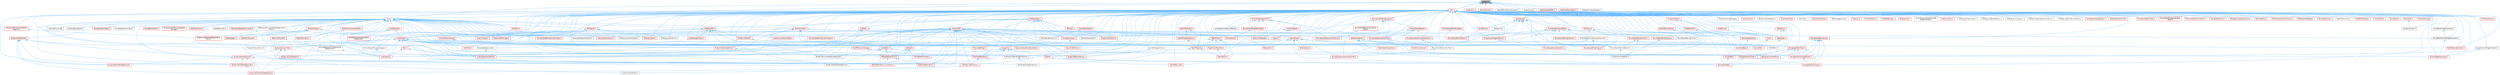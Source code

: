 digraph "NotNull.h"
{
 // INTERACTIVE_SVG=YES
 // LATEX_PDF_SIZE
  bgcolor="transparent";
  edge [fontname=Helvetica,fontsize=10,labelfontname=Helvetica,labelfontsize=10];
  node [fontname=Helvetica,fontsize=10,shape=box,height=0.2,width=0.4];
  Node1 [id="Node000001",label="NotNull.h",height=0.2,width=0.4,color="gray40", fillcolor="grey60", style="filled", fontcolor="black",tooltip=" "];
  Node1 -> Node2 [id="edge1_Node000001_Node000002",dir="back",color="steelblue1",style="solid",tooltip=" "];
  Node2 [id="Node000002",label="Casts.h",height=0.2,width=0.4,color="grey40", fillcolor="white", style="filled",URL="$d4/d55/Casts_8h.html",tooltip=" "];
  Node2 -> Node3 [id="edge2_Node000002_Node000003",dir="back",color="steelblue1",style="solid",tooltip=" "];
  Node3 [id="Node000003",label="ArchiveReplaceOrClearExternal\lReferences.h",height=0.2,width=0.4,color="grey40", fillcolor="white", style="filled",URL="$d1/d53/ArchiveReplaceOrClearExternalReferences_8h.html",tooltip=" "];
  Node3 -> Node4 [id="edge3_Node000003_Node000004",dir="back",color="steelblue1",style="solid",tooltip=" "];
  Node4 [id="Node000004",label="CoreUObject.h",height=0.2,width=0.4,color="red", fillcolor="#FFF0F0", style="filled",URL="$d0/ded/CoreUObject_8h.html",tooltip=" "];
  Node2 -> Node12 [id="edge4_Node000002_Node000012",dir="back",color="steelblue1",style="solid",tooltip=" "];
  Node12 [id="Node000012",label="AttributeCurve.cpp",height=0.2,width=0.4,color="grey40", fillcolor="white", style="filled",URL="$de/d39/AttributeCurve_8cpp.html",tooltip=" "];
  Node2 -> Node13 [id="edge5_Node000002_Node000013",dir="back",color="steelblue1",style="solid",tooltip=" "];
  Node13 [id="Node000013",label="BlueprintNodeBinder.h",height=0.2,width=0.4,color="red", fillcolor="#FFF0F0", style="filled",URL="$de/dd8/BlueprintNodeBinder_8h.html",tooltip=" "];
  Node13 -> Node14 [id="edge6_Node000013_Node000014",dir="back",color="steelblue1",style="solid",tooltip=" "];
  Node14 [id="Node000014",label="BlueprintActionFilter.h",height=0.2,width=0.4,color="red", fillcolor="#FFF0F0", style="filled",URL="$d5/d2a/BlueprintActionFilter_8h.html",tooltip=" "];
  Node14 -> Node18 [id="edge7_Node000014_Node000018",dir="back",color="steelblue1",style="solid",tooltip=" "];
  Node18 [id="Node000018",label="BlueprintFunctionNodeSpawner.h",height=0.2,width=0.4,color="red", fillcolor="#FFF0F0", style="filled",URL="$d0/d59/BlueprintFunctionNodeSpawner_8h.html",tooltip=" "];
  Node14 -> Node20 [id="edge8_Node000014_Node000020",dir="back",color="steelblue1",style="solid",tooltip=" "];
  Node20 [id="Node000020",label="BlueprintNodeSpawner.h",height=0.2,width=0.4,color="red", fillcolor="#FFF0F0", style="filled",URL="$d1/de9/BlueprintNodeSpawner_8h.html",tooltip=" "];
  Node20 -> Node21 [id="edge9_Node000020_Node000021",dir="back",color="steelblue1",style="solid",tooltip=" "];
  Node21 [id="Node000021",label="BlueprintAssetNodeSpawner.h",height=0.2,width=0.4,color="grey40", fillcolor="white", style="filled",URL="$d2/d56/BlueprintAssetNodeSpawner_8h.html",tooltip=" "];
  Node20 -> Node23 [id="edge10_Node000020_Node000023",dir="back",color="steelblue1",style="solid",tooltip=" "];
  Node23 [id="Node000023",label="BlueprintEventNodeSpawner.h",height=0.2,width=0.4,color="red", fillcolor="#FFF0F0", style="filled",URL="$d4/dd3/BlueprintEventNodeSpawner_8h.html",tooltip=" "];
  Node20 -> Node26 [id="edge11_Node000020_Node000026",dir="back",color="steelblue1",style="solid",tooltip=" "];
  Node26 [id="Node000026",label="BlueprintFieldNodeSpawner.h",height=0.2,width=0.4,color="red", fillcolor="#FFF0F0", style="filled",URL="$da/d70/BlueprintFieldNodeSpawner_8h.html",tooltip=" "];
  Node26 -> Node18 [id="edge12_Node000026_Node000018",dir="back",color="steelblue1",style="solid",tooltip=" "];
  Node20 -> Node18 [id="edge13_Node000020_Node000018",dir="back",color="steelblue1",style="solid",tooltip=" "];
  Node14 -> Node145 [id="edge14_Node000014_Node000145",dir="back",color="steelblue1",style="solid",tooltip=" "];
  Node145 [id="Node000145",label="K2Node_CallFunction.h",height=0.2,width=0.4,color="red", fillcolor="#FFF0F0", style="filled",URL="$d5/d5f/K2Node__CallFunction_8h.html",tooltip=" "];
  Node145 -> Node146 [id="edge15_Node000145_Node000146",dir="back",color="steelblue1",style="solid",tooltip=" "];
  Node146 [id="Node000146",label="CallFunctionHandler.h",height=0.2,width=0.4,color="grey40", fillcolor="white", style="filled",URL="$d3/d6d/CallFunctionHandler_8h.html",tooltip=" "];
  Node14 -> Node252 [id="edge16_Node000014_Node000252",dir="back",color="steelblue1",style="solid",tooltip=" "];
  Node252 [id="Node000252",label="K2Node_StructOperation.h",height=0.2,width=0.4,color="red", fillcolor="#FFF0F0", style="filled",URL="$d1/d1c/K2Node__StructOperation_8h.html",tooltip=" "];
  Node13 -> Node23 [id="edge17_Node000013_Node000023",dir="back",color="steelblue1",style="solid",tooltip=" "];
  Node13 -> Node26 [id="edge18_Node000013_Node000026",dir="back",color="steelblue1",style="solid",tooltip=" "];
  Node13 -> Node18 [id="edge19_Node000013_Node000018",dir="back",color="steelblue1",style="solid",tooltip=" "];
  Node13 -> Node20 [id="edge20_Node000013_Node000020",dir="back",color="steelblue1",style="solid",tooltip=" "];
  Node2 -> Node20 [id="edge21_Node000002_Node000020",dir="back",color="steelblue1",style="solid",tooltip=" "];
  Node2 -> Node146 [id="edge22_Node000002_Node000146",dir="back",color="steelblue1",style="solid",tooltip=" "];
  Node2 -> Node270 [id="edge23_Node000002_Node000270",dir="back",color="steelblue1",style="solid",tooltip=" "];
  Node270 [id="Node000270",label="CanvasItem.h",height=0.2,width=0.4,color="red", fillcolor="#FFF0F0", style="filled",URL="$dc/df2/CanvasItem_8h.html",tooltip=" "];
  Node2 -> Node272 [id="edge24_Node000002_Node000272",dir="back",color="steelblue1",style="solid",tooltip=" "];
  Node272 [id="Node000272",label="CompilerResultsLog.h",height=0.2,width=0.4,color="red", fillcolor="#FFF0F0", style="filled",URL="$dc/d68/CompilerResultsLog_8h.html",tooltip=" "];
  Node272 -> Node274 [id="edge25_Node000272_Node000274",dir="back",color="steelblue1",style="solid",tooltip=" "];
  Node274 [id="Node000274",label="Blueprint.h",height=0.2,width=0.4,color="red", fillcolor="#FFF0F0", style="filled",URL="$d8/d4d/Blueprint_8h.html",tooltip=" "];
  Node274 -> Node180 [id="edge26_Node000274_Node000180",dir="back",color="steelblue1",style="solid",tooltip=" "];
  Node180 [id="Node000180",label="BPVariableDragDropAction.h",height=0.2,width=0.4,color="grey40", fillcolor="white", style="filled",URL="$dd/d23/BPVariableDragDropAction_8h.html",tooltip=" "];
  Node274 -> Node296 [id="edge27_Node000274_Node000296",dir="back",color="steelblue1",style="solid",tooltip=" "];
  Node296 [id="Node000296",label="BlueprintEditorSettings.h",height=0.2,width=0.4,color="red", fillcolor="#FFF0F0", style="filled",URL="$d4/dbc/BlueprintEditorSettings_8h.html",tooltip=" "];
  Node274 -> Node191 [id="edge28_Node000274_Node000191",dir="back",color="steelblue1",style="solid",tooltip=" "];
  Node191 [id="Node000191",label="BlueprintEditorUtils.h",height=0.2,width=0.4,color="red", fillcolor="#FFF0F0", style="filled",URL="$d7/d3d/BlueprintEditorUtils_8h.html",tooltip=" "];
  Node274 -> Node304 [id="edge29_Node000274_Node000304",dir="back",color="steelblue1",style="solid",tooltip=" "];
  Node304 [id="Node000304",label="EdGraphSchema_K2_Actions.h",height=0.2,width=0.4,color="red", fillcolor="#FFF0F0", style="filled",URL="$d8/d9c/EdGraphSchema__K2__Actions_8h.html",tooltip=" "];
  Node274 -> Node336 [id="edge30_Node000274_Node000336",dir="back",color="steelblue1",style="solid",tooltip=" "];
  Node336 [id="Node000336",label="KismetEditorUtilities.h",height=0.2,width=0.4,color="red", fillcolor="#FFF0F0", style="filled",URL="$d4/d72/KismetEditorUtilities_8h.html",tooltip=" "];
  Node274 -> Node340 [id="edge31_Node000274_Node000340",dir="back",color="steelblue1",style="solid",tooltip=" "];
  Node340 [id="Node000340",label="MemberReference.h",height=0.2,width=0.4,color="red", fillcolor="#FFF0F0", style="filled",URL="$dc/d3d/MemberReference_8h.html",tooltip=" "];
  Node340 -> Node145 [id="edge32_Node000340_Node000145",dir="back",color="steelblue1",style="solid",tooltip=" "];
  Node274 -> Node184 [id="edge33_Node000274_Node000184",dir="back",color="steelblue1",style="solid",tooltip=" "];
  Node184 [id="Node000184",label="MyBlueprintItemDragDropAction.h",height=0.2,width=0.4,color="grey40", fillcolor="white", style="filled",URL="$da/d11/MyBlueprintItemDragDropAction_8h.html",tooltip=" "];
  Node184 -> Node180 [id="edge34_Node000184_Node000180",dir="back",color="steelblue1",style="solid",tooltip=" "];
  Node2 -> Node365 [id="edge35_Node000002_Node000365",dir="back",color="steelblue1",style="solid",tooltip=" "];
  Node365 [id="Node000365",label="ContextObjectStore.h",height=0.2,width=0.4,color="grey40", fillcolor="white", style="filled",URL="$d4/d39/ContextObjectStore_8h.html",tooltip=" "];
  Node2 -> Node4 [id="edge36_Node000002_Node000004",dir="back",color="steelblue1",style="solid",tooltip=" "];
  Node2 -> Node366 [id="edge37_Node000002_Node000366",dir="back",color="steelblue1",style="solid",tooltip=" "];
  Node366 [id="Node000366",label="CoreUObjectSharedPCH.h",height=0.2,width=0.4,color="red", fillcolor="#FFF0F0", style="filled",URL="$de/d2f/CoreUObjectSharedPCH_8h.html",tooltip=" "];
  Node2 -> Node368 [id="edge38_Node000002_Node000368",dir="back",color="steelblue1",style="solid",tooltip=" "];
  Node368 [id="Node000368",label="EdGraph.h",height=0.2,width=0.4,color="red", fillcolor="#FFF0F0", style="filled",URL="$dd/dae/EdGraph_8h.html",tooltip=" "];
  Node368 -> Node191 [id="edge39_Node000368_Node000191",dir="back",color="steelblue1",style="solid",tooltip=" "];
  Node368 -> Node372 [id="edge40_Node000368_Node000372",dir="back",color="steelblue1",style="solid",tooltip=" "];
  Node372 [id="Node000372",label="EdGraphSchema_K2.h",height=0.2,width=0.4,color="red", fillcolor="#FFF0F0", style="filled",URL="$d0/dcf/EdGraphSchema__K2_8h.html",tooltip=" "];
  Node372 -> Node191 [id="edge41_Node000372_Node000191",dir="back",color="steelblue1",style="solid",tooltip=" "];
  Node372 -> Node304 [id="edge42_Node000372_Node000304",dir="back",color="steelblue1",style="solid",tooltip=" "];
  Node368 -> Node304 [id="edge43_Node000368_Node000304",dir="back",color="steelblue1",style="solid",tooltip=" "];
  Node2 -> Node557 [id="edge44_Node000002_Node000557",dir="back",color="steelblue1",style="solid",tooltip=" "];
  Node557 [id="Node000557",label="EdGraphPin.h",height=0.2,width=0.4,color="red", fillcolor="#FFF0F0", style="filled",URL="$da/d52/EdGraphPin_8h.html",tooltip=" "];
  Node557 -> Node274 [id="edge45_Node000557_Node000274",dir="back",color="steelblue1",style="solid",tooltip=" "];
  Node557 -> Node560 [id="edge46_Node000557_Node000560",dir="back",color="steelblue1",style="solid",tooltip=" "];
  Node560 [id="Node000560",label="BlueprintGeneratedClass.h",height=0.2,width=0.4,color="red", fillcolor="#FFF0F0", style="filled",URL="$d6/d77/BlueprintGeneratedClass_8h.html",tooltip=" "];
  Node560 -> Node336 [id="edge47_Node000560_Node000336",dir="back",color="steelblue1",style="solid",tooltip=" "];
  Node557 -> Node272 [id="edge48_Node000557_Node000272",dir="back",color="steelblue1",style="solid",tooltip=" "];
  Node557 -> Node372 [id="edge49_Node000557_Node000372",dir="back",color="steelblue1",style="solid",tooltip=" "];
  Node557 -> Node304 [id="edge50_Node000557_Node000304",dir="back",color="steelblue1",style="solid",tooltip=" "];
  Node557 -> Node245 [id="edge51_Node000557_Node000245",dir="back",color="steelblue1",style="solid",tooltip=" "];
  Node245 [id="Node000245",label="K2Node_Select.h",height=0.2,width=0.4,color="red", fillcolor="#FFF0F0", style="filled",URL="$d2/de5/K2Node__Select_8h.html",tooltip=" "];
  Node557 -> Node254 [id="edge52_Node000557_Node000254",dir="back",color="steelblue1",style="solid",tooltip=" "];
  Node254 [id="Node000254",label="K2Node_SwitchEnum.h",height=0.2,width=0.4,color="grey40", fillcolor="white", style="filled",URL="$d1/df5/K2Node__SwitchEnum_8h.html",tooltip=" "];
  Node2 -> Node304 [id="edge53_Node000002_Node000304",dir="back",color="steelblue1",style="solid",tooltip=" "];
  Node2 -> Node643 [id="edge54_Node000002_Node000643",dir="back",color="steelblue1",style="solid",tooltip=" "];
  Node643 [id="Node000643",label="EditorWorldExtension.h",height=0.2,width=0.4,color="grey40", fillcolor="white", style="filled",URL="$d8/d54/EditorWorldExtension_8h.html",tooltip=" "];
  Node2 -> Node644 [id="edge55_Node000002_Node000644",dir="back",color="steelblue1",style="solid",tooltip=" "];
  Node644 [id="Node000644",label="GameplayTaskTypes.h",height=0.2,width=0.4,color="red", fillcolor="#FFF0F0", style="filled",URL="$d0/da0/GameplayTaskTypes_8h.html",tooltip=" "];
  Node2 -> Node755 [id="edge56_Node000002_Node000755",dir="back",color="steelblue1",style="solid",tooltip=" "];
  Node755 [id="Node000755",label="Interface_ActorSubobject.h",height=0.2,width=0.4,color="grey40", fillcolor="white", style="filled",URL="$de/d00/Interface__ActorSubobject_8h.html",tooltip=" "];
  Node2 -> Node756 [id="edge57_Node000002_Node000756",dir="back",color="steelblue1",style="solid",tooltip=" "];
  Node756 [id="Node000756",label="Interface_AssetUserData.h",height=0.2,width=0.4,color="red", fillcolor="#FFF0F0", style="filled",URL="$de/d85/Interface__AssetUserData_8h.html",tooltip=" "];
  Node2 -> Node1543 [id="edge58_Node000002_Node001543",dir="back",color="steelblue1",style="solid",tooltip=" "];
  Node1543 [id="Node001543",label="KismetNodeInfoContext.h",height=0.2,width=0.4,color="grey40", fillcolor="white", style="filled",URL="$d3/dfc/KismetNodeInfoContext_8h.html",tooltip=" "];
  Node2 -> Node2352 [id="edge59_Node000002_Node002352",dir="back",color="steelblue1",style="solid",tooltip=" "];
  Node2352 [id="Node002352",label="LazyObjectPtr.h",height=0.2,width=0.4,color="red", fillcolor="#FFF0F0", style="filled",URL="$d0/d2a/LazyObjectPtr_8h.html",tooltip=" "];
  Node2352 -> Node4 [id="edge60_Node002352_Node000004",dir="back",color="steelblue1",style="solid",tooltip=" "];
  Node2352 -> Node366 [id="edge61_Node002352_Node000366",dir="back",color="steelblue1",style="solid",tooltip=" "];
  Node2352 -> Node2355 [id="edge62_Node002352_Node002355",dir="back",color="steelblue1",style="solid",tooltip=" "];
  Node2355 [id="Node002355",label="LevelSequenceLegacyObject\lReference.h",height=0.2,width=0.4,color="red", fillcolor="#FFF0F0", style="filled",URL="$d1/de7/LevelSequenceLegacyObjectReference_8h.html",tooltip=" "];
  Node2352 -> Node2358 [id="edge63_Node002352_Node002358",dir="back",color="steelblue1",style="solid",tooltip=" "];
  Node2358 [id="Node002358",label="UnrealType.h",height=0.2,width=0.4,color="red", fillcolor="#FFF0F0", style="filled",URL="$d6/d2f/UnrealType_8h.html",tooltip=" "];
  Node2358 -> Node180 [id="edge64_Node002358_Node000180",dir="back",color="steelblue1",style="solid",tooltip=" "];
  Node2358 -> Node14 [id="edge65_Node002358_Node000014",dir="back",color="steelblue1",style="solid",tooltip=" "];
  Node2358 -> Node191 [id="edge66_Node002358_Node000191",dir="back",color="steelblue1",style="solid",tooltip=" "];
  Node2358 -> Node560 [id="edge67_Node002358_Node000560",dir="back",color="steelblue1",style="solid",tooltip=" "];
  Node2358 -> Node4 [id="edge68_Node002358_Node000004",dir="back",color="steelblue1",style="solid",tooltip=" "];
  Node2358 -> Node366 [id="edge69_Node002358_Node000366",dir="back",color="steelblue1",style="solid",tooltip=" "];
  Node2358 -> Node2618 [id="edge70_Node002358_Node002618",dir="back",color="steelblue1",style="solid",tooltip=" "];
  Node2618 [id="Node002618",label="DataTable.h",height=0.2,width=0.4,color="red", fillcolor="#FFF0F0", style="filled",URL="$d3/dba/DataTable_8h.html",tooltip=" "];
  Node2358 -> Node304 [id="edge71_Node002358_Node000304",dir="back",color="steelblue1",style="solid",tooltip=" "];
  Node2358 -> Node2758 [id="edge72_Node002358_Node002758",dir="back",color="steelblue1",style="solid",tooltip=" "];
  Node2758 [id="Node002758",label="FastReferenceCollector.h",height=0.2,width=0.4,color="red", fillcolor="#FFF0F0", style="filled",URL="$dd/d44/FastReferenceCollector_8h.html",tooltip=" "];
  Node2358 -> Node2665 [id="edge73_Node002358_Node002665",dir="back",color="steelblue1",style="solid",tooltip=" "];
  Node2665 [id="Node002665",label="GeneratedCppIncludes.h",height=0.2,width=0.4,color="grey40", fillcolor="white", style="filled",URL="$d5/d24/GeneratedCppIncludes_8h.html",tooltip=" "];
  Node2665 -> Node366 [id="edge74_Node002665_Node000366",dir="back",color="steelblue1",style="solid",tooltip=" "];
  Node2358 -> Node252 [id="edge75_Node002358_Node000252",dir="back",color="steelblue1",style="solid",tooltip=" "];
  Node2358 -> Node340 [id="edge76_Node002358_Node000340",dir="back",color="steelblue1",style="solid",tooltip=" "];
  Node2358 -> Node184 [id="edge77_Node002358_Node000184",dir="back",color="steelblue1",style="solid",tooltip=" "];
  Node2358 -> Node3338 [id="edge78_Node002358_Node003338",dir="back",color="steelblue1",style="solid",tooltip=" "];
  Node3338 [id="Node003338",label="PropertyProxyArchive.h",height=0.2,width=0.4,color="grey40", fillcolor="white", style="filled",URL="$d7/d1f/PropertyProxyArchive_8h.html",tooltip=" "];
  Node2358 -> Node405 [id="edge79_Node002358_Node000405",dir="back",color="steelblue1",style="solid",tooltip=" "];
  Node405 [id="Node000405",label="RigVM.h",height=0.2,width=0.4,color="red", fillcolor="#FFF0F0", style="filled",URL="$d0/d5e/RigVM_8h.html",tooltip=" "];
  Node405 -> Node456 [id="edge80_Node000405_Node000456",dir="back",color="steelblue1",style="solid",tooltip=" "];
  Node456 [id="Node000456",label="RigVMNativized.h",height=0.2,width=0.4,color="red", fillcolor="#FFF0F0", style="filled",URL="$df/d99/RigVMNativized_8h.html",tooltip=" "];
  Node2358 -> Node2666 [id="edge81_Node002358_Node002666",dir="back",color="steelblue1",style="solid",tooltip=" "];
  Node2666 [id="Node002666",label="RigVMMemoryStorage.h",height=0.2,width=0.4,color="red", fillcolor="#FFF0F0", style="filled",URL="$d1/dd5/RigVMMemoryStorage_8h.html",tooltip=" "];
  Node2666 -> Node405 [id="edge82_Node002666_Node000405",dir="back",color="steelblue1",style="solid",tooltip=" "];
  Node2358 -> Node3122 [id="edge83_Node002358_Node003122",dir="back",color="steelblue1",style="solid",tooltip=" "];
  Node3122 [id="Node003122",label="SequencerKeyStructGenerator.h",height=0.2,width=0.4,color="red", fillcolor="#FFF0F0", style="filled",URL="$d1/df1/SequencerKeyStructGenerator_8h.html",tooltip=" "];
  Node2358 -> Node2669 [id="edge84_Node002358_Node002669",dir="back",color="steelblue1",style="solid",tooltip=" "];
  Node2669 [id="Node002669",label="Stack.h",height=0.2,width=0.4,color="red", fillcolor="#FFF0F0", style="filled",URL="$dc/db6/Stack_8h.html",tooltip=" "];
  Node2669 -> Node4 [id="edge85_Node002669_Node000004",dir="back",color="steelblue1",style="solid",tooltip=" "];
  Node2669 -> Node366 [id="edge86_Node002669_Node000366",dir="back",color="steelblue1",style="solid",tooltip=" "];
  Node2 -> Node3352 [id="edge87_Node000002_Node003352",dir="back",color="steelblue1",style="solid",tooltip=" "];
  Node3352 [id="Node003352",label="LiveLinkTypes.h",height=0.2,width=0.4,color="red", fillcolor="#FFF0F0", style="filled",URL="$d2/d4c/LiveLinkTypes_8h.html",tooltip=" "];
  Node2 -> Node2942 [id="edge88_Node000002_Node002942",dir="back",color="steelblue1",style="solid",tooltip=" "];
  Node2942 [id="Node002942",label="MaterialFunction.h",height=0.2,width=0.4,color="red", fillcolor="#FFF0F0", style="filled",URL="$d7/dde/MaterialFunction_8h.html",tooltip=" "];
  Node2 -> Node2943 [id="edge89_Node000002_Node002943",dir="back",color="steelblue1",style="solid",tooltip=" "];
  Node2943 [id="Node002943",label="MaterialFunctionInterface.h",height=0.2,width=0.4,color="red", fillcolor="#FFF0F0", style="filled",URL="$d7/d41/MaterialFunctionInterface_8h.html",tooltip=" "];
  Node2943 -> Node2942 [id="edge90_Node002943_Node002942",dir="back",color="steelblue1",style="solid",tooltip=" "];
  Node2 -> Node3281 [id="edge91_Node000002_Node003281",dir="back",color="steelblue1",style="solid",tooltip=" "];
  Node3281 [id="Node003281",label="MetasoundConverterNodeRegistration\lMacro.h",height=0.2,width=0.4,color="grey40", fillcolor="white", style="filled",URL="$d1/de5/MetasoundConverterNodeRegistrationMacro_8h.html",tooltip=" "];
  Node3281 -> Node3247 [id="edge92_Node003281_Node003247",dir="back",color="steelblue1",style="solid",tooltip=" "];
  Node3247 [id="Node003247",label="MetasoundDataTypeRegistration\lMacro.h",height=0.2,width=0.4,color="red", fillcolor="#FFF0F0", style="filled",URL="$d1/d2b/MetasoundDataTypeRegistrationMacro_8h.html",tooltip=" "];
  Node2 -> Node3247 [id="edge93_Node000002_Node003247",dir="back",color="steelblue1",style="solid",tooltip=" "];
  Node2 -> Node3390 [id="edge94_Node000002_Node003390",dir="back",color="steelblue1",style="solid",tooltip=" "];
  Node3390 [id="Node003390",label="MoverBlackboard.h",height=0.2,width=0.4,color="red", fillcolor="#FFF0F0", style="filled",URL="$d2/d87/MoverBlackboard_8h.html",tooltip=" "];
  Node2 -> Node2534 [id="edge95_Node000002_Node002534",dir="back",color="steelblue1",style="solid",tooltip=" "];
  Node2534 [id="Node002534",label="MovieScene.h",height=0.2,width=0.4,color="red", fillcolor="#FFF0F0", style="filled",URL="$df/da9/MovieScene_8h.html",tooltip=" "];
  Node2 -> Node3391 [id="edge96_Node000002_Node003391",dir="back",color="steelblue1",style="solid",tooltip=" "];
  Node3391 [id="Node003391",label="MovieSceneBlenderSystemTypes.h",height=0.2,width=0.4,color="red", fillcolor="#FFF0F0", style="filled",URL="$d2/d8b/MovieSceneBlenderSystemTypes_8h.html",tooltip=" "];
  Node2 -> Node3392 [id="edge97_Node000002_Node003392",dir="back",color="steelblue1",style="solid",tooltip=" "];
  Node3392 [id="Node003392",label="MovieSceneEntitySystemGraphs.h",height=0.2,width=0.4,color="red", fillcolor="#FFF0F0", style="filled",URL="$dd/ded/MovieSceneEntitySystemGraphs_8h.html",tooltip=" "];
  Node2 -> Node1930 [id="edge98_Node000002_Node001930",dir="back",color="steelblue1",style="solid",tooltip=" "];
  Node1930 [id="Node001930",label="MovieScenePreAnimatedState\lStorage.h",height=0.2,width=0.4,color="red", fillcolor="#FFF0F0", style="filled",URL="$db/d56/MovieScenePreAnimatedStateStorage_8h.html",tooltip=" "];
  Node2 -> Node1058 [id="edge99_Node000002_Node001058",dir="back",color="steelblue1",style="solid",tooltip=" "];
  Node1058 [id="Node001058",label="PhysicsSettings.h",height=0.2,width=0.4,color="red", fillcolor="#FFF0F0", style="filled",URL="$d7/db9/PhysicsSettings_8h.html",tooltip=" "];
  Node2 -> Node3338 [id="edge100_Node000002_Node003338",dir="back",color="steelblue1",style="solid",tooltip=" "];
  Node2 -> Node3393 [id="edge101_Node000002_Node003393",dir="back",color="steelblue1",style="solid",tooltip=" "];
  Node3393 [id="Node003393",label="ReplicatedObjectInterface.h",height=0.2,width=0.4,color="grey40", fillcolor="white", style="filled",URL="$de/d70/ReplicatedObjectInterface_8h.html",tooltip=" "];
  Node2 -> Node3394 [id="edge102_Node000002_Node003394",dir="back",color="steelblue1",style="solid",tooltip=" "];
  Node3394 [id="Node003394",label="RigVMASTProxy.h",height=0.2,width=0.4,color="red", fillcolor="#FFF0F0", style="filled",URL="$d4/d56/RigVMASTProxy_8h.html",tooltip=" "];
  Node2 -> Node2666 [id="edge103_Node000002_Node002666",dir="back",color="steelblue1",style="solid",tooltip=" "];
  Node2 -> Node3395 [id="edge104_Node000002_Node003395",dir="back",color="steelblue1",style="solid",tooltip=" "];
  Node3395 [id="Node003395",label="RigVMUserWorkflow.h",height=0.2,width=0.4,color="red", fillcolor="#FFF0F0", style="filled",URL="$dd/dd0/RigVMUserWorkflow_8h.html",tooltip=" "];
  Node3395 -> Node480 [id="edge105_Node003395_Node000480",dir="back",color="steelblue1",style="solid",tooltip=" "];
  Node480 [id="Node000480",label="RigVMStruct.h",height=0.2,width=0.4,color="red", fillcolor="#FFF0F0", style="filled",URL="$de/dfb/RigVMStruct_8h.html",tooltip=" "];
  Node2 -> Node187 [id="edge106_Node000002_Node000187",dir="back",color="steelblue1",style="solid",tooltip=" "];
  Node187 [id="Node000187",label="SSCSEditor.h",height=0.2,width=0.4,color="grey40", fillcolor="white", style="filled",URL="$d0/d2e/SSCSEditor_8h.html",tooltip=" "];
  Node2 -> Node3396 [id="edge107_Node000002_Node003396",dir="back",color="steelblue1",style="solid",tooltip=" "];
  Node3396 [id="Node003396",label="ScriptInterface.h",height=0.2,width=0.4,color="red", fillcolor="#FFF0F0", style="filled",URL="$da/d56/ScriptInterface_8h.html",tooltip=" "];
  Node3396 -> Node4 [id="edge108_Node003396_Node000004",dir="back",color="steelblue1",style="solid",tooltip=" "];
  Node3396 -> Node366 [id="edge109_Node003396_Node000366",dir="back",color="steelblue1",style="solid",tooltip=" "];
  Node3396 -> Node2116 [id="edge110_Node003396_Node002116",dir="back",color="steelblue1",style="solid",tooltip=" "];
  Node2116 [id="Node002116",label="StateTargets.h",height=0.2,width=0.4,color="red", fillcolor="#FFF0F0", style="filled",URL="$de/d0d/StateTargets_8h.html",tooltip=" "];
  Node3396 -> Node2124 [id="edge111_Node003396_Node002124",dir="back",color="steelblue1",style="solid",tooltip=" "];
  Node2124 [id="Node002124",label="TransformSources.h",height=0.2,width=0.4,color="red", fillcolor="#FFF0F0", style="filled",URL="$d3/ddb/TransformSources_8h.html",tooltip=" "];
  Node3396 -> Node2358 [id="edge112_Node003396_Node002358",dir="back",color="steelblue1",style="solid",tooltip=" "];
  Node3396 -> Node3450 [id="edge113_Node003396_Node003450",dir="back",color="steelblue1",style="solid",tooltip=" "];
  Node3450 [id="Node003450",label="WeakInterfacePtr.h",height=0.2,width=0.4,color="red", fillcolor="#FFF0F0", style="filled",URL="$da/d4e/WeakInterfacePtr_8h.html",tooltip=" "];
  Node2 -> Node2130 [id="edge114_Node000002_Node002130",dir="back",color="steelblue1",style="solid",tooltip=" "];
  Node2130 [id="Node002130",label="Selection.h",height=0.2,width=0.4,color="red", fillcolor="#FFF0F0", style="filled",URL="$d9/d60/Editor_2UnrealEd_2Public_2Selection_8h.html",tooltip=" "];
  Node2 -> Node3122 [id="edge115_Node000002_Node003122",dir="back",color="steelblue1",style="solid",tooltip=" "];
  Node2 -> Node3494 [id="edge116_Node000002_Node003494",dir="back",color="steelblue1",style="solid",tooltip=" "];
  Node3494 [id="Node003494",label="SoftObjectPtr.h",height=0.2,width=0.4,color="red", fillcolor="#FFF0F0", style="filled",URL="$d8/d46/SoftObjectPtr_8h.html",tooltip=" "];
  Node3494 -> Node3496 [id="edge117_Node003494_Node003496",dir="back",color="steelblue1",style="solid",tooltip=" "];
  Node3496 [id="Node003496",label="AssetBundleData.h",height=0.2,width=0.4,color="red", fillcolor="#FFF0F0", style="filled",URL="$df/d47/AssetBundleData_8h.html",tooltip=" "];
  Node3496 -> Node3497 [id="edge118_Node003496_Node003497",dir="back",color="steelblue1",style="solid",tooltip=" "];
  Node3497 [id="Node003497",label="AssetData.h",height=0.2,width=0.4,color="red", fillcolor="#FFF0F0", style="filled",URL="$d9/d19/AssetData_8h.html",tooltip=" "];
  Node3497 -> Node2708 [id="edge119_Node003497_Node002708",dir="back",color="steelblue1",style="solid",tooltip=" "];
  Node2708 [id="Node002708",label="AudioWidgetSubsystem.h",height=0.2,width=0.4,color="red", fillcolor="#FFF0F0", style="filled",URL="$de/d1b/AudioWidgetSubsystem_8h.html",tooltip=" "];
  Node3497 -> Node3515 [id="edge120_Node003497_Node003515",dir="back",color="steelblue1",style="solid",tooltip=" "];
  Node3515 [id="Node003515",label="BlueprintActionDatabaseRegistrar.h",height=0.2,width=0.4,color="grey40", fillcolor="white", style="filled",URL="$d5/d5d/BlueprintActionDatabaseRegistrar_8h.html",tooltip=" "];
  Node3497 -> Node21 [id="edge121_Node003497_Node000021",dir="back",color="steelblue1",style="solid",tooltip=" "];
  Node3497 -> Node372 [id="edge122_Node003497_Node000372",dir="back",color="steelblue1",style="solid",tooltip=" "];
  Node3494 -> Node3545 [id="edge123_Node003494_Node003545",dir="back",color="steelblue1",style="solid",tooltip=" "];
  Node3545 [id="Node003545",label="AssetManagerTypes.h",height=0.2,width=0.4,color="red", fillcolor="#FFF0F0", style="filled",URL="$d6/d98/AssetManagerTypes_8h.html",tooltip=" "];
  Node3494 -> Node296 [id="edge124_Node003494_Node000296",dir="back",color="steelblue1",style="solid",tooltip=" "];
  Node3494 -> Node4 [id="edge125_Node003494_Node000004",dir="back",color="steelblue1",style="solid",tooltip=" "];
  Node3494 -> Node366 [id="edge126_Node003494_Node000366",dir="back",color="steelblue1",style="solid",tooltip=" "];
  Node3494 -> Node3575 [id="edge127_Node003494_Node003575",dir="back",color="steelblue1",style="solid",tooltip=" "];
  Node3575 [id="Node003575",label="StreamableManager.h",height=0.2,width=0.4,color="red", fillcolor="#FFF0F0", style="filled",URL="$d2/dd8/StreamableManager_8h.html",tooltip=" "];
  Node3494 -> Node2358 [id="edge128_Node003494_Node002358",dir="back",color="steelblue1",style="solid",tooltip=" "];
  Node2 -> Node2669 [id="edge129_Node000002_Node002669",dir="back",color="steelblue1",style="solid",tooltip=" "];
  Node2 -> Node2116 [id="edge130_Node000002_Node002116",dir="back",color="steelblue1",style="solid",tooltip=" "];
  Node2 -> Node3579 [id="edge131_Node000002_Node003579",dir="back",color="steelblue1",style="solid",tooltip=" "];
  Node3579 [id="Node003579",label="StateTreeLinker.h",height=0.2,width=0.4,color="grey40", fillcolor="white", style="filled",URL="$de/d02/StateTreeLinker_8h.html",tooltip=" "];
  Node2 -> Node3575 [id="edge132_Node000002_Node003575",dir="back",color="steelblue1",style="solid",tooltip=" "];
  Node2 -> Node3580 [id="edge133_Node000002_Node003580",dir="back",color="steelblue1",style="solid",tooltip=" "];
  Node3580 [id="Node003580",label="StructOnScope.h",height=0.2,width=0.4,color="red", fillcolor="#FFF0F0", style="filled",URL="$df/dbd/StructOnScope_8h.html",tooltip=" "];
  Node3580 -> Node2413 [id="edge134_Node003580_Node002413",dir="back",color="steelblue1",style="solid",tooltip=" "];
  Node2413 [id="Node002413",label="AttributesRuntime.h",height=0.2,width=0.4,color="red", fillcolor="#FFF0F0", style="filled",URL="$dc/dc1/AttributesRuntime_8h.html",tooltip=" "];
  Node2413 -> Node2232 [id="edge135_Node002413_Node002232",dir="back",color="steelblue1",style="solid",tooltip=" "];
  Node2232 [id="Node002232",label="AnimNodeBase.h",height=0.2,width=0.4,color="red", fillcolor="#FFF0F0", style="filled",URL="$d9/dce/AnimNodeBase_8h.html",tooltip=" "];
  Node3580 -> Node4 [id="edge136_Node003580_Node000004",dir="back",color="steelblue1",style="solid",tooltip=" "];
  Node3580 -> Node366 [id="edge137_Node003580_Node000366",dir="back",color="steelblue1",style="solid",tooltip=" "];
  Node3580 -> Node3352 [id="edge138_Node003580_Node003352",dir="back",color="steelblue1",style="solid",tooltip=" "];
  Node3580 -> Node1869 [id="edge139_Node003580_Node001869",dir="back",color="steelblue1",style="solid",tooltip=" "];
  Node1869 [id="Node001869",label="MovieSceneEventSection.h",height=0.2,width=0.4,color="red", fillcolor="#FFF0F0", style="filled",URL="$d6/dc4/MovieSceneEventSection_8h.html",tooltip=" "];
  Node3580 -> Node1669 [id="edge140_Node003580_Node001669",dir="back",color="steelblue1",style="solid",tooltip=" "];
  Node1669 [id="Node001669",label="RigVMDispatchFactory.h",height=0.2,width=0.4,color="red", fillcolor="#FFF0F0", style="filled",URL="$de/d6b/RigVMDispatchFactory_8h.html",tooltip=" "];
  Node1669 -> Node1680 [id="edge141_Node001669_Node001680",dir="back",color="steelblue1",style="solid",tooltip=" "];
  Node1680 [id="Node001680",label="RigVMRegistry.h",height=0.2,width=0.4,color="red", fillcolor="#FFF0F0", style="filled",URL="$dc/d40/RigVMRegistry_8h.html",tooltip=" "];
  Node1680 -> Node405 [id="edge142_Node001680_Node000405",dir="back",color="steelblue1",style="solid",tooltip=" "];
  Node1680 -> Node480 [id="edge143_Node001680_Node000480",dir="back",color="steelblue1",style="solid",tooltip=" "];
  Node3580 -> Node3395 [id="edge144_Node003580_Node003395",dir="back",color="steelblue1",style="solid",tooltip=" "];
  Node3580 -> Node3122 [id="edge145_Node003580_Node003122",dir="back",color="steelblue1",style="solid",tooltip=" "];
  Node2 -> Node3594 [id="edge146_Node000002_Node003594",dir="back",color="steelblue1",style="solid",tooltip=" "];
  Node3594 [id="Node003594",label="SubsystemCollection.h",height=0.2,width=0.4,color="red", fillcolor="#FFF0F0", style="filled",URL="$df/dcd/SubsystemCollection_8h.html",tooltip=" "];
  Node2 -> Node2124 [id="edge147_Node000002_Node002124",dir="back",color="steelblue1",style="solid",tooltip=" "];
  Node2 -> Node2358 [id="edge148_Node000002_Node002358",dir="back",color="steelblue1",style="solid",tooltip=" "];
  Node2 -> Node3450 [id="edge149_Node000002_Node003450",dir="back",color="steelblue1",style="solid",tooltip=" "];
  Node2 -> Node918 [id="edge150_Node000002_Node000918",dir="back",color="steelblue1",style="solid",tooltip=" "];
  Node918 [id="Node000918",label="WorkflowUObjectDocuments.h",height=0.2,width=0.4,color="red", fillcolor="#FFF0F0", style="filled",URL="$d1/db5/WorkflowUObjectDocuments_8h.html",tooltip=" "];
  Node1 -> Node3596 [id="edge151_Node000001_Node003596",dir="back",color="steelblue1",style="solid",tooltip=" "];
  Node3596 [id="Node003596",label="Class.h",height=0.2,width=0.4,color="red", fillcolor="#FFF0F0", style="filled",URL="$d4/d05/Class_8h.html",tooltip=" "];
  Node3596 -> Node3597 [id="edge152_Node003596_Node003597",dir="back",color="steelblue1",style="solid",tooltip=" "];
  Node3597 [id="Node003597",label="ARFilter.h",height=0.2,width=0.4,color="red", fillcolor="#FFF0F0", style="filled",URL="$da/df2/ARFilter_8h.html",tooltip=" "];
  Node3596 -> Node2232 [id="edge153_Node003596_Node002232",dir="back",color="steelblue1",style="solid",tooltip=" "];
  Node3596 -> Node3598 [id="edge154_Node003596_Node003598",dir="back",color="steelblue1",style="solid",tooltip=" "];
  Node3598 [id="Node003598",label="ArchiveObjectPropertyMapper.h",height=0.2,width=0.4,color="grey40", fillcolor="white", style="filled",URL="$dc/d9a/ArchiveObjectPropertyMapper_8h.html",tooltip=" "];
  Node3598 -> Node4 [id="edge155_Node003598_Node000004",dir="back",color="steelblue1",style="solid",tooltip=" "];
  Node3596 -> Node3496 [id="edge156_Node003596_Node003496",dir="back",color="steelblue1",style="solid",tooltip=" "];
  Node3596 -> Node3599 [id="edge157_Node003596_Node003599",dir="back",color="steelblue1",style="solid",tooltip=" "];
  Node3599 [id="Node003599",label="AssetCompilingManager.h",height=0.2,width=0.4,color="grey40", fillcolor="white", style="filled",URL="$d2/d23/AssetCompilingManager_8h.html",tooltip=" "];
  Node3596 -> Node3497 [id="edge158_Node003596_Node003497",dir="back",color="steelblue1",style="solid",tooltip=" "];
  Node3596 -> Node3545 [id="edge159_Node003596_Node003545",dir="back",color="steelblue1",style="solid",tooltip=" "];
  Node3596 -> Node2692 [id="edge160_Node003596_Node002692",dir="back",color="steelblue1",style="solid",tooltip=" "];
  Node2692 [id="Node002692",label="Attenuation.h",height=0.2,width=0.4,color="red", fillcolor="#FFF0F0", style="filled",URL="$d3/d18/Attenuation_8h.html",tooltip=" "];
  Node3596 -> Node2412 [id="edge161_Node003596_Node002412",dir="back",color="steelblue1",style="solid",tooltip=" "];
  Node2412 [id="Node002412",label="AttributesContainer.h",height=0.2,width=0.4,color="red", fillcolor="#FFF0F0", style="filled",URL="$d7/db7/AttributesContainer_8h.html",tooltip=" "];
  Node2412 -> Node2413 [id="edge162_Node002412_Node002413",dir="back",color="steelblue1",style="solid",tooltip=" "];
  Node3596 -> Node2413 [id="edge163_Node003596_Node002413",dir="back",color="steelblue1",style="solid",tooltip=" "];
  Node3596 -> Node3600 [id="edge164_Node003596_Node003600",dir="back",color="steelblue1",style="solid",tooltip=" "];
  Node3600 [id="Node003600",label="AudioPanelWidgetInterface.h",height=0.2,width=0.4,color="grey40", fillcolor="white", style="filled",URL="$da/d52/AudioPanelWidgetInterface_8h.html",tooltip=" "];
  Node3600 -> Node3601 [id="edge165_Node003600_Node003601",dir="back",color="steelblue1",style="solid",tooltip=" "];
  Node3601 [id="Node003601",label="SoundEffectPresetWidgetInterface.h",height=0.2,width=0.4,color="grey40", fillcolor="white", style="filled",URL="$dc/d31/SoundEffectPresetWidgetInterface_8h.html",tooltip=" "];
  Node3601 -> Node2708 [id="edge166_Node003601_Node002708",dir="back",color="steelblue1",style="solid",tooltip=" "];
  Node3596 -> Node1055 [id="edge167_Node003596_Node001055",dir="back",color="steelblue1",style="solid",tooltip=" "];
  Node1055 [id="Node001055",label="AudioVolume.h",height=0.2,width=0.4,color="red", fillcolor="#FFF0F0", style="filled",URL="$dd/dbb/AudioVolume_8h.html",tooltip=" "];
  Node3596 -> Node2708 [id="edge168_Node003596_Node002708",dir="back",color="steelblue1",style="solid",tooltip=" "];
  Node3596 -> Node180 [id="edge169_Node003596_Node000180",dir="back",color="steelblue1",style="solid",tooltip=" "];
  Node3596 -> Node3602 [id="edge170_Node003596_Node003602",dir="back",color="steelblue1",style="solid",tooltip=" "];
  Node3602 [id="Node003602",label="BehaviorTreeTypes.h",height=0.2,width=0.4,color="red", fillcolor="#FFF0F0", style="filled",URL="$db/d7c/BehaviorTreeTypes_8h.html",tooltip=" "];
  Node3596 -> Node274 [id="edge171_Node003596_Node000274",dir="back",color="steelblue1",style="solid",tooltip=" "];
  Node3596 -> Node3515 [id="edge172_Node003596_Node003515",dir="back",color="steelblue1",style="solid",tooltip=" "];
  Node3596 -> Node14 [id="edge173_Node003596_Node000014",dir="back",color="steelblue1",style="solid",tooltip=" "];
  Node3596 -> Node21 [id="edge174_Node003596_Node000021",dir="back",color="steelblue1",style="solid",tooltip=" "];
  Node3596 -> Node296 [id="edge175_Node003596_Node000296",dir="back",color="steelblue1",style="solid",tooltip=" "];
  Node3596 -> Node191 [id="edge176_Node003596_Node000191",dir="back",color="steelblue1",style="solid",tooltip=" "];
  Node3596 -> Node23 [id="edge177_Node003596_Node000023",dir="back",color="steelblue1",style="solid",tooltip=" "];
  Node3596 -> Node26 [id="edge178_Node003596_Node000026",dir="back",color="steelblue1",style="solid",tooltip=" "];
  Node3596 -> Node18 [id="edge179_Node003596_Node000018",dir="back",color="steelblue1",style="solid",tooltip=" "];
  Node3596 -> Node560 [id="edge180_Node003596_Node000560",dir="back",color="steelblue1",style="solid",tooltip=" "];
  Node3596 -> Node3624 [id="edge181_Node003596_Node003624",dir="back",color="steelblue1",style="solid",tooltip=" "];
  Node3624 [id="Node003624",label="BlueprintNodeHelpers.h",height=0.2,width=0.4,color="grey40", fillcolor="white", style="filled",URL="$df/d9b/BlueprintNodeHelpers_8h.html",tooltip=" "];
  Node3596 -> Node1119 [id="edge182_Node003596_Node001119",dir="back",color="steelblue1",style="solid",tooltip=" "];
  Node1119 [id="Node001119",label="BodyInstance.h",height=0.2,width=0.4,color="red", fillcolor="#FFF0F0", style="filled",URL="$d3/d42/BodyInstance_8h.html",tooltip=" "];
  Node3596 -> Node345 [id="edge183_Node003596_Node000345",dir="back",color="steelblue1",style="solid",tooltip=" "];
  Node345 [id="Node000345",label="BuiltInChannelEditors.h",height=0.2,width=0.4,color="grey40", fillcolor="white", style="filled",URL="$df/daf/BuiltInChannelEditors_8h.html",tooltip=" "];
  Node3596 -> Node2 [id="edge184_Node003596_Node000002",dir="back",color="steelblue1",style="solid",tooltip=" "];
  Node3596 -> Node3625 [id="edge185_Node003596_Node003625",dir="back",color="steelblue1",style="solid",tooltip=" "];
  Node3625 [id="Node003625",label="ClassIconFinder.h",height=0.2,width=0.4,color="red", fillcolor="#FFF0F0", style="filled",URL="$dc/d62/ClassIconFinder_8h.html",tooltip=" "];
  Node3596 -> Node3626 [id="edge186_Node003596_Node003626",dir="back",color="steelblue1",style="solid",tooltip=" "];
  Node3626 [id="Node003626",label="ClassTree.h",height=0.2,width=0.4,color="grey40", fillcolor="white", style="filled",URL="$d4/d0e/ClassTree_8h.html",tooltip=" "];
  Node3596 -> Node3627 [id="edge187_Node003596_Node003627",dir="back",color="steelblue1",style="solid",tooltip=" "];
  Node3627 [id="Node003627",label="CompositeFont.h",height=0.2,width=0.4,color="red", fillcolor="#FFF0F0", style="filled",URL="$df/d09/CompositeFont_8h.html",tooltip=" "];
  Node3627 -> Node3628 [id="edge188_Node003627_Node003628",dir="back",color="steelblue1",style="solid",tooltip=" "];
  Node3628 [id="Node003628",label="Font.h",height=0.2,width=0.4,color="red", fillcolor="#FFF0F0", style="filled",URL="$d8/dd1/Font_8h.html",tooltip=" "];
  Node3628 -> Node270 [id="edge189_Node003628_Node000270",dir="back",color="steelblue1",style="solid",tooltip=" "];
  Node3627 -> Node3631 [id="edge190_Node003627_Node003631",dir="back",color="steelblue1",style="solid",tooltip=" "];
  Node3631 [id="Node003631",label="SlateFontInfo.h",height=0.2,width=0.4,color="red", fillcolor="#FFF0F0", style="filled",URL="$dc/dfb/SlateFontInfo_8h.html",tooltip=" "];
  Node3631 -> Node270 [id="edge191_Node003631_Node000270",dir="back",color="steelblue1",style="solid",tooltip=" "];
  Node3631 -> Node3628 [id="edge192_Node003631_Node003628",dir="back",color="steelblue1",style="solid",tooltip=" "];
  Node3631 -> Node4102 [id="edge193_Node003631_Node004102",dir="back",color="steelblue1",style="solid",tooltip=" "];
  Node4102 [id="Node004102",label="SlateTypes.h",height=0.2,width=0.4,color="red", fillcolor="#FFF0F0", style="filled",URL="$d2/d6f/SlateTypes_8h.html",tooltip=" "];
  Node4102 -> Node187 [id="edge194_Node004102_Node000187",dir="back",color="steelblue1",style="solid",tooltip=" "];
  Node3627 -> Node4102 [id="edge195_Node003627_Node004102",dir="back",color="steelblue1",style="solid",tooltip=" "];
  Node3596 -> Node4146 [id="edge196_Node003596_Node004146",dir="back",color="steelblue1",style="solid",tooltip=" "];
  Node4146 [id="Node004146",label="ConstraintInstance.h",height=0.2,width=0.4,color="red", fillcolor="#FFF0F0", style="filled",URL="$d9/db0/ConstraintInstance_8h.html",tooltip=" "];
  Node3596 -> Node4149 [id="edge197_Node003596_Node004149",dir="back",color="steelblue1",style="solid",tooltip=" "];
  Node4149 [id="Node004149",label="CoreNet.h",height=0.2,width=0.4,color="red", fillcolor="#FFF0F0", style="filled",URL="$da/d1a/CoreNet_8h.html",tooltip=" "];
  Node4149 -> Node4 [id="edge198_Node004149_Node000004",dir="back",color="steelblue1",style="solid",tooltip=" "];
  Node4149 -> Node366 [id="edge199_Node004149_Node000366",dir="back",color="steelblue1",style="solid",tooltip=" "];
  Node4149 -> Node4158 [id="edge200_Node004149_Node004158",dir="back",color="steelblue1",style="solid",tooltip=" "];
  Node4158 [id="Node004158",label="NetSerialization.h",height=0.2,width=0.4,color="red", fillcolor="#FFF0F0", style="filled",URL="$d6/dc9/NetSerialization_8h.html",tooltip=" "];
  Node4158 -> Node1484 [id="edge201_Node004158_Node001484",dir="back",color="steelblue1",style="solid",tooltip=" "];
  Node1484 [id="Node001484",label="GameplayAbilitySpec.h",height=0.2,width=0.4,color="red", fillcolor="#FFF0F0", style="filled",URL="$dd/daf/GameplayAbilitySpec_8h.html",tooltip=" "];
  Node1484 -> Node1470 [id="edge202_Node001484_Node001470",dir="back",color="steelblue1",style="solid",tooltip=" "];
  Node1470 [id="Node001470",label="GameplayAbilityTypes.h",height=0.2,width=0.4,color="red", fillcolor="#FFF0F0", style="filled",URL="$d1/dd9/GameplayAbilityTypes_8h.html",tooltip=" "];
  Node1484 -> Node1486 [id="edge203_Node001484_Node001486",dir="back",color="steelblue1",style="solid",tooltip=" "];
  Node1486 [id="Node001486",label="GameplayEffect.h",height=0.2,width=0.4,color="red", fillcolor="#FFF0F0", style="filled",URL="$d4/d15/GameplayEffect_8h.html",tooltip=" "];
  Node4158 -> Node1469 [id="edge204_Node004158_Node001469",dir="back",color="steelblue1",style="solid",tooltip=" "];
  Node1469 [id="Node001469",label="GameplayAbilityTargetTypes.h",height=0.2,width=0.4,color="red", fillcolor="#FFF0F0", style="filled",URL="$d8/dd1/GameplayAbilityTargetTypes_8h.html",tooltip=" "];
  Node1469 -> Node1470 [id="edge205_Node001469_Node001470",dir="back",color="steelblue1",style="solid",tooltip=" "];
  Node4158 -> Node1501 [id="edge206_Node004158_Node001501",dir="back",color="steelblue1",style="solid",tooltip=" "];
  Node1501 [id="Node001501",label="GameplayCueInterface.h",height=0.2,width=0.4,color="red", fillcolor="#FFF0F0", style="filled",URL="$d3/d31/GameplayCueInterface_8h.html",tooltip=" "];
  Node4158 -> Node1486 [id="edge207_Node004158_Node001486",dir="back",color="steelblue1",style="solid",tooltip=" "];
  Node4158 -> Node1481 [id="edge208_Node004158_Node001481",dir="back",color="steelblue1",style="solid",tooltip=" "];
  Node1481 [id="Node001481",label="GameplayEffectTypes.h",height=0.2,width=0.4,color="red", fillcolor="#FFF0F0", style="filled",URL="$d7/d59/GameplayEffectTypes_8h.html",tooltip=" "];
  Node1481 -> Node1484 [id="edge209_Node001481_Node001484",dir="back",color="steelblue1",style="solid",tooltip=" "];
  Node1481 -> Node1469 [id="edge210_Node001481_Node001469",dir="back",color="steelblue1",style="solid",tooltip=" "];
  Node1481 -> Node1470 [id="edge211_Node001481_Node001470",dir="back",color="steelblue1",style="solid",tooltip=" "];
  Node1481 -> Node1501 [id="edge212_Node001481_Node001501",dir="back",color="steelblue1",style="solid",tooltip=" "];
  Node1481 -> Node1486 [id="edge213_Node001481_Node001486",dir="back",color="steelblue1",style="solid",tooltip=" "];
  Node4158 -> Node2175 [id="edge214_Node004158_Node002175",dir="back",color="steelblue1",style="solid",tooltip=" "];
  Node2175 [id="Node002175",label="RootMotionSource.h",height=0.2,width=0.4,color="red", fillcolor="#FFF0F0", style="filled",URL="$d2/dd0/RootMotionSource_8h.html",tooltip=" "];
  Node3596 -> Node4 [id="edge215_Node003596_Node000004",dir="back",color="steelblue1",style="solid",tooltip=" "];
  Node3596 -> Node366 [id="edge216_Node003596_Node000366",dir="back",color="steelblue1",style="solid",tooltip=" "];
  Node3596 -> Node4167 [id="edge217_Node003596_Node004167",dir="back",color="steelblue1",style="solid",tooltip=" "];
  Node4167 [id="Node004167",label="CurveTable.h",height=0.2,width=0.4,color="red", fillcolor="#FFF0F0", style="filled",URL="$db/def/CurveTable_8h.html",tooltip=" "];
  Node4167 -> Node1486 [id="edge218_Node004167_Node001486",dir="back",color="steelblue1",style="solid",tooltip=" "];
  Node3596 -> Node2618 [id="edge219_Node003596_Node002618",dir="back",color="steelblue1",style="solid",tooltip=" "];
  Node3596 -> Node368 [id="edge220_Node003596_Node000368",dir="back",color="steelblue1",style="solid",tooltip=" "];
  Node3596 -> Node557 [id="edge221_Node003596_Node000557",dir="back",color="steelblue1",style="solid",tooltip=" "];
  Node3596 -> Node372 [id="edge222_Node003596_Node000372",dir="back",color="steelblue1",style="solid",tooltip=" "];
  Node3596 -> Node304 [id="edge223_Node003596_Node000304",dir="back",color="steelblue1",style="solid",tooltip=" "];
  Node3596 -> Node4172 [id="edge224_Node003596_Node004172",dir="back",color="steelblue1",style="solid",tooltip=" "];
  Node4172 [id="Node004172",label="EditorCategoryUtils.h",height=0.2,width=0.4,color="grey40", fillcolor="white", style="filled",URL="$d9/d6e/EditorCategoryUtils_8h.html",tooltip=" "];
  Node3596 -> Node4173 [id="edge225_Node003596_Node004173",dir="back",color="steelblue1",style="solid",tooltip=" "];
  Node4173 [id="Node004173",label="EngineBaseTypes.h",height=0.2,width=0.4,color="red", fillcolor="#FFF0F0", style="filled",URL="$d6/d1a/EngineBaseTypes_8h.html",tooltip=" "];
  Node4173 -> Node643 [id="edge226_Node004173_Node000643",dir="back",color="steelblue1",style="solid",tooltip=" "];
  Node3596 -> Node4249 [id="edge227_Node003596_Node004249",dir="back",color="steelblue1",style="solid",tooltip=" "];
  Node4249 [id="Node004249",label="EngineTypes.h",height=0.2,width=0.4,color="red", fillcolor="#FFF0F0", style="filled",URL="$df/dcf/EngineTypes_8h.html",tooltip=" "];
  Node4249 -> Node2232 [id="edge228_Node004249_Node002232",dir="back",color="steelblue1",style="solid",tooltip=" "];
  Node4249 -> Node2692 [id="edge229_Node004249_Node002692",dir="back",color="steelblue1",style="solid",tooltip=" "];
  Node4249 -> Node274 [id="edge230_Node004249_Node000274",dir="back",color="steelblue1",style="solid",tooltip=" "];
  Node4249 -> Node1119 [id="edge231_Node004249_Node001119",dir="back",color="steelblue1",style="solid",tooltip=" "];
  Node4249 -> Node270 [id="edge232_Node004249_Node000270",dir="back",color="steelblue1",style="solid",tooltip=" "];
  Node4249 -> Node1469 [id="edge233_Node004249_Node001469",dir="back",color="steelblue1",style="solid",tooltip=" "];
  Node4249 -> Node1486 [id="edge234_Node004249_Node001486",dir="back",color="steelblue1",style="solid",tooltip=" "];
  Node4249 -> Node1058 [id="edge235_Node004249_Node001058",dir="back",color="steelblue1",style="solid",tooltip=" "];
  Node4249 -> Node1348 [id="edge236_Node004249_Node001348",dir="back",color="steelblue1",style="solid",tooltip=" "];
  Node1348 [id="Node001348",label="StaticMeshComponent.h",height=0.2,width=0.4,color="red", fillcolor="#FFF0F0", style="filled",URL="$da/daf/StaticMeshComponent_8h.html",tooltip=" "];
  Node3596 -> Node4408 [id="edge237_Node003596_Node004408",dir="back",color="steelblue1",style="solid",tooltip=" "];
  Node4408 [id="Node004408",label="Events.h",height=0.2,width=0.4,color="red", fillcolor="#FFF0F0", style="filled",URL="$d0/dbb/Events_8h.html",tooltip=" "];
  Node3596 -> Node4441 [id="edge238_Node003596_Node004441",dir="back",color="steelblue1",style="solid",tooltip=" "];
  Node4441 [id="Node004441",label="Factories.h",height=0.2,width=0.4,color="red", fillcolor="#FFF0F0", style="filled",URL="$d2/d18/Factories_8h.html",tooltip=" "];
  Node3596 -> Node2758 [id="edge239_Node003596_Node002758",dir="back",color="steelblue1",style="solid",tooltip=" "];
  Node3596 -> Node4442 [id="edge240_Node003596_Node004442",dir="back",color="steelblue1",style="solid",tooltip=" "];
  Node4442 [id="Node004442",label="FlowDirection.h",height=0.2,width=0.4,color="red", fillcolor="#FFF0F0", style="filled",URL="$da/d12/FlowDirection_8h.html",tooltip=" "];
  Node3596 -> Node3628 [id="edge241_Node003596_Node003628",dir="back",color="steelblue1",style="solid",tooltip=" "];
  Node3596 -> Node4443 [id="edge242_Node003596_Node004443",dir="back",color="steelblue1",style="solid",tooltip=" "];
  Node4443 [id="Node004443",label="FontSdfSettings.h",height=0.2,width=0.4,color="red", fillcolor="#FFF0F0", style="filled",URL="$d1/dbc/FontSdfSettings_8h.html",tooltip=" "];
  Node3596 -> Node4445 [id="edge243_Node003596_Node004445",dir="back",color="steelblue1",style="solid",tooltip=" "];
  Node4445 [id="Node004445",label="GCObjectInfo.h",height=0.2,width=0.4,color="red", fillcolor="#FFF0F0", style="filled",URL="$d3/d0f/GCObjectInfo_8h.html",tooltip=" "];
  Node3596 -> Node1484 [id="edge244_Node003596_Node001484",dir="back",color="steelblue1",style="solid",tooltip=" "];
  Node3596 -> Node1469 [id="edge245_Node003596_Node001469",dir="back",color="steelblue1",style="solid",tooltip=" "];
  Node3596 -> Node1470 [id="edge246_Node003596_Node001470",dir="back",color="steelblue1",style="solid",tooltip=" "];
  Node3596 -> Node1501 [id="edge247_Node003596_Node001501",dir="back",color="steelblue1",style="solid",tooltip=" "];
  Node3596 -> Node1486 [id="edge248_Node003596_Node001486",dir="back",color="steelblue1",style="solid",tooltip=" "];
  Node3596 -> Node1481 [id="edge249_Node003596_Node001481",dir="back",color="steelblue1",style="solid",tooltip=" "];
  Node3596 -> Node4446 [id="edge250_Node003596_Node004446",dir="back",color="steelblue1",style="solid",tooltip=" "];
  Node4446 [id="Node004446",label="GameplayTagContainer.h",height=0.2,width=0.4,color="red", fillcolor="#FFF0F0", style="filled",URL="$d1/d5c/GameplayTagContainer_8h.html",tooltip=" "];
  Node4446 -> Node1469 [id="edge251_Node004446_Node001469",dir="back",color="steelblue1",style="solid",tooltip=" "];
  Node4446 -> Node1470 [id="edge252_Node004446_Node001470",dir="back",color="steelblue1",style="solid",tooltip=" "];
  Node4446 -> Node1501 [id="edge253_Node004446_Node001501",dir="back",color="steelblue1",style="solid",tooltip=" "];
  Node4446 -> Node1486 [id="edge254_Node004446_Node001486",dir="back",color="steelblue1",style="solid",tooltip=" "];
  Node4446 -> Node1481 [id="edge255_Node004446_Node001481",dir="back",color="steelblue1",style="solid",tooltip=" "];
  Node3596 -> Node2665 [id="edge256_Node003596_Node002665",dir="back",color="steelblue1",style="solid",tooltip=" "];
  Node3596 -> Node4474 [id="edge257_Node003596_Node004474",dir="back",color="steelblue1",style="solid",tooltip=" "];
  Node4474 [id="Node004474",label="IAnimBlueprintNodeOverride\lAssetsContext.h",height=0.2,width=0.4,color="grey40", fillcolor="white", style="filled",URL="$d8/dc6/IAnimBlueprintNodeOverrideAssetsContext_8h.html",tooltip=" "];
  Node3596 -> Node4475 [id="edge258_Node003596_Node004475",dir="back",color="steelblue1",style="solid",tooltip=" "];
  Node4475 [id="Node004475",label="InputCoreTypes.h",height=0.2,width=0.4,color="red", fillcolor="#FFF0F0", style="filled",URL="$de/d34/InputCoreTypes_8h.html",tooltip=" "];
  Node4475 -> Node3602 [id="edge259_Node004475_Node003602",dir="back",color="steelblue1",style="solid",tooltip=" "];
  Node4475 -> Node643 [id="edge260_Node004475_Node000643",dir="back",color="steelblue1",style="solid",tooltip=" "];
  Node4475 -> Node4408 [id="edge261_Node004475_Node004408",dir="back",color="steelblue1",style="solid",tooltip=" "];
  Node3596 -> Node4553 [id="edge262_Node003596_Node004553",dir="back",color="steelblue1",style="solid",tooltip=" "];
  Node4553 [id="Node004553",label="InteractiveTool.h",height=0.2,width=0.4,color="red", fillcolor="#FFF0F0", style="filled",URL="$d5/d55/InteractiveTool_8h.html",tooltip=" "];
  Node3596 -> Node143 [id="edge263_Node003596_Node000143",dir="back",color="steelblue1",style="solid",tooltip=" "];
  Node143 [id="Node000143",label="K2Node_BitmaskLiteral.h",height=0.2,width=0.4,color="grey40", fillcolor="white", style="filled",URL="$dc/de6/K2Node__BitmaskLiteral_8h.html",tooltip=" "];
  Node3596 -> Node145 [id="edge264_Node003596_Node000145",dir="back",color="steelblue1",style="solid",tooltip=" "];
  Node3596 -> Node163 [id="edge265_Node003596_Node000163",dir="back",color="steelblue1",style="solid",tooltip=" "];
  Node163 [id="Node000163",label="K2Node_CastByteToEnum.h",height=0.2,width=0.4,color="grey40", fillcolor="white", style="filled",URL="$d7/dcf/K2Node__CastByteToEnum_8h.html",tooltip=" "];
  Node3596 -> Node215 [id="edge266_Node003596_Node000215",dir="back",color="steelblue1",style="solid",tooltip=" "];
  Node215 [id="Node000215",label="K2Node_EnumLiteral.h",height=0.2,width=0.4,color="grey40", fillcolor="white", style="filled",URL="$d3/d1c/K2Node__EnumLiteral_8h.html",tooltip=" "];
  Node3596 -> Node218 [id="edge267_Node003596_Node000218",dir="back",color="steelblue1",style="solid",tooltip=" "];
  Node218 [id="Node000218",label="K2Node_ForEachElementInEnum.h",height=0.2,width=0.4,color="grey40", fillcolor="white", style="filled",URL="$d2/d15/K2Node__ForEachElementInEnum_8h.html",tooltip=" "];
  Node3596 -> Node226 [id="edge268_Node003596_Node000226",dir="back",color="steelblue1",style="solid",tooltip=" "];
  Node226 [id="Node000226",label="K2Node_GetNumEnumEntries.h",height=0.2,width=0.4,color="grey40", fillcolor="white", style="filled",URL="$d6/d60/K2Node__GetNumEnumEntries_8h.html",tooltip=" "];
  Node3596 -> Node245 [id="edge269_Node003596_Node000245",dir="back",color="steelblue1",style="solid",tooltip=" "];
  Node3596 -> Node252 [id="edge270_Node003596_Node000252",dir="back",color="steelblue1",style="solid",tooltip=" "];
  Node3596 -> Node254 [id="edge271_Node003596_Node000254",dir="back",color="steelblue1",style="solid",tooltip=" "];
  Node3596 -> Node4600 [id="edge272_Node003596_Node004600",dir="back",color="steelblue1",style="solid",tooltip=" "];
  Node4600 [id="Node004600",label="KeyHandle.h",height=0.2,width=0.4,color="red", fillcolor="#FFF0F0", style="filled",URL="$da/d21/KeyHandle_8h.html",tooltip=" "];
  Node4600 -> Node4640 [id="edge273_Node004600_Node004640",dir="back",color="steelblue1",style="solid",tooltip=" "];
  Node4640 [id="Node004640",label="MovieSceneChannelData.h",height=0.2,width=0.4,color="red", fillcolor="#FFF0F0", style="filled",URL="$d1/da4/MovieSceneChannelData_8h.html",tooltip=" "];
  Node4640 -> Node3084 [id="edge274_Node004640_Node003084",dir="back",color="steelblue1",style="solid",tooltip=" "];
  Node3084 [id="Node003084",label="MovieSceneBoolChannel.h",height=0.2,width=0.4,color="red", fillcolor="#FFF0F0", style="filled",URL="$d9/d66/MovieSceneBoolChannel_8h.html",tooltip=" "];
  Node3084 -> Node345 [id="edge275_Node003084_Node000345",dir="back",color="steelblue1",style="solid",tooltip=" "];
  Node4640 -> Node3089 [id="edge276_Node004640_Node003089",dir="back",color="steelblue1",style="solid",tooltip=" "];
  Node3089 [id="Node003089",label="MovieSceneByteChannel.h",height=0.2,width=0.4,color="red", fillcolor="#FFF0F0", style="filled",URL="$d2/dda/MovieSceneByteChannel_8h.html",tooltip=" "];
  Node3089 -> Node345 [id="edge277_Node003089_Node000345",dir="back",color="steelblue1",style="solid",tooltip=" "];
  Node3089 -> Node3092 [id="edge278_Node003089_Node003092",dir="back",color="steelblue1",style="solid",tooltip=" "];
  Node3092 [id="Node003092",label="MovieSceneParticleSection.h",height=0.2,width=0.4,color="grey40", fillcolor="white", style="filled",URL="$d4/ddc/MovieSceneParticleSection_8h.html",tooltip=" "];
  Node3092 -> Node345 [id="edge279_Node003092_Node000345",dir="back",color="steelblue1",style="solid",tooltip=" "];
  Node4640 -> Node3100 [id="edge280_Node004640_Node003100",dir="back",color="steelblue1",style="solid",tooltip=" "];
  Node3100 [id="Node003100",label="MovieSceneCurveChannelCommon.h",height=0.2,width=0.4,color="grey40", fillcolor="white", style="filled",URL="$d2/db2/MovieSceneCurveChannelCommon_8h.html",tooltip=" "];
  Node3100 -> Node3101 [id="edge281_Node003100_Node003101",dir="back",color="steelblue1",style="solid",tooltip=" "];
  Node3101 [id="Node003101",label="MovieSceneDoubleChannel.h",height=0.2,width=0.4,color="red", fillcolor="#FFF0F0", style="filled",URL="$d3/d7d/MovieSceneDoubleChannel_8h.html",tooltip=" "];
  Node3101 -> Node345 [id="edge282_Node003101_Node000345",dir="back",color="steelblue1",style="solid",tooltip=" "];
  Node3100 -> Node3111 [id="edge283_Node003100_Node003111",dir="back",color="steelblue1",style="solid",tooltip=" "];
  Node3111 [id="Node003111",label="MovieSceneFloatChannel.h",height=0.2,width=0.4,color="red", fillcolor="#FFF0F0", style="filled",URL="$d9/d9e/MovieSceneFloatChannel_8h.html",tooltip=" "];
  Node3111 -> Node345 [id="edge284_Node003111_Node000345",dir="back",color="steelblue1",style="solid",tooltip=" "];
  Node4640 -> Node3101 [id="edge285_Node004640_Node003101",dir="back",color="steelblue1",style="solid",tooltip=" "];
  Node4640 -> Node1869 [id="edge286_Node004640_Node001869",dir="back",color="steelblue1",style="solid",tooltip=" "];
  Node4640 -> Node3111 [id="edge287_Node004640_Node003111",dir="back",color="steelblue1",style="solid",tooltip=" "];
  Node4640 -> Node3118 [id="edge288_Node004640_Node003118",dir="back",color="steelblue1",style="solid",tooltip=" "];
  Node3118 [id="Node003118",label="MovieSceneIntegerChannel.h",height=0.2,width=0.4,color="red", fillcolor="#FFF0F0", style="filled",URL="$de/d6a/MovieSceneIntegerChannel_8h.html",tooltip=" "];
  Node3118 -> Node345 [id="edge289_Node003118_Node000345",dir="back",color="steelblue1",style="solid",tooltip=" "];
  Node4640 -> Node3092 [id="edge290_Node004640_Node003092",dir="back",color="steelblue1",style="solid",tooltip=" "];
  Node4640 -> Node3126 [id="edge291_Node004640_Node003126",dir="back",color="steelblue1",style="solid",tooltip=" "];
  Node3126 [id="Node003126",label="MovieSceneStringChannel.h",height=0.2,width=0.4,color="red", fillcolor="#FFF0F0", style="filled",URL="$d3/de2/MovieSceneStringChannel_8h.html",tooltip=" "];
  Node4640 -> Node3122 [id="edge292_Node004640_Node003122",dir="back",color="steelblue1",style="solid",tooltip=" "];
  Node4600 -> Node3101 [id="edge293_Node004600_Node003101",dir="back",color="steelblue1",style="solid",tooltip=" "];
  Node4600 -> Node1869 [id="edge294_Node004600_Node001869",dir="back",color="steelblue1",style="solid",tooltip=" "];
  Node4600 -> Node3111 [id="edge295_Node004600_Node003111",dir="back",color="steelblue1",style="solid",tooltip=" "];
  Node4600 -> Node3092 [id="edge296_Node004600_Node003092",dir="back",color="steelblue1",style="solid",tooltip=" "];
  Node4600 -> Node4623 [id="edge297_Node004600_Node004623",dir="back",color="steelblue1",style="solid",tooltip=" "];
  Node4623 [id="Node004623",label="NameCurve.h",height=0.2,width=0.4,color="grey40", fillcolor="white", style="filled",URL="$db/d1e/NameCurve_8h.html",tooltip=" "];
  Node4623 -> Node1869 [id="edge298_Node004623_Node001869",dir="back",color="steelblue1",style="solid",tooltip=" "];
  Node4600 -> Node4626 [id="edge299_Node004600_Node004626",dir="back",color="steelblue1",style="solid",tooltip=" "];
  Node4626 [id="Node004626",label="RichCurve.h",height=0.2,width=0.4,color="red", fillcolor="#FFF0F0", style="filled",URL="$d2/d61/RichCurve_8h.html",tooltip=" "];
  Node4626 -> Node3100 [id="edge300_Node004626_Node003100",dir="back",color="steelblue1",style="solid",tooltip=" "];
  Node4626 -> Node3101 [id="edge301_Node004626_Node003101",dir="back",color="steelblue1",style="solid",tooltip=" "];
  Node4626 -> Node4635 [id="edge302_Node004626_Node004635",dir="back",color="steelblue1",style="solid",tooltip=" "];
  Node4635 [id="Node004635",label="MovieSceneEasingCurves.h",height=0.2,width=0.4,color="grey40", fillcolor="white", style="filled",URL="$d3/db8/MovieSceneEasingCurves_8h.html",tooltip=" "];
  Node4626 -> Node3111 [id="edge303_Node004626_Node003111",dir="back",color="steelblue1",style="solid",tooltip=" "];
  Node4600 -> Node3122 [id="edge304_Node004600_Node003122",dir="back",color="steelblue1",style="solid",tooltip=" "];
  Node4600 -> Node4638 [id="edge305_Node004600_Node004638",dir="back",color="steelblue1",style="solid",tooltip=" "];
  Node4638 [id="Node004638",label="StringCurve.h",height=0.2,width=0.4,color="red", fillcolor="#FFF0F0", style="filled",URL="$db/d1b/StringCurve_8h.html",tooltip=" "];
  Node3596 -> Node2132 [id="edge306_Node003596_Node002132",dir="back",color="steelblue1",style="solid",tooltip=" "];
  Node2132 [id="Node002132",label="KismetDebugUtilities.h",height=0.2,width=0.4,color="grey40", fillcolor="white", style="filled",URL="$d6/dcf/KismetDebugUtilities_8h.html",tooltip=" "];
  Node2132 -> Node296 [id="edge307_Node002132_Node000296",dir="back",color="steelblue1",style="solid",tooltip=" "];
  Node3596 -> Node336 [id="edge308_Node003596_Node000336",dir="back",color="steelblue1",style="solid",tooltip=" "];
  Node3596 -> Node3325 [id="edge309_Node003596_Node003325",dir="back",color="steelblue1",style="solid",tooltip=" "];
  Node3325 [id="Node003325",label="LevelEditorPlaySettings.h",height=0.2,width=0.4,color="red", fillcolor="#FFF0F0", style="filled",URL="$d4/d3b/LevelEditorPlaySettings_8h.html",tooltip=" "];
  Node3596 -> Node2355 [id="edge310_Node003596_Node002355",dir="back",color="steelblue1",style="solid",tooltip=" "];
  Node3596 -> Node4643 [id="edge311_Node003596_Node004643",dir="back",color="steelblue1",style="solid",tooltip=" "];
  Node4643 [id="Node004643",label="LevelSequenceSpawnRegister.h",height=0.2,width=0.4,color="grey40", fillcolor="white", style="filled",URL="$de/d94/LevelSequenceSpawnRegister_8h.html",tooltip=" "];
  Node3596 -> Node3352 [id="edge312_Node003596_Node003352",dir="back",color="steelblue1",style="solid",tooltip=" "];
  Node3596 -> Node4644 [id="edge313_Node003596_Node004644",dir="back",color="steelblue1",style="solid",tooltip=" "];
  Node4644 [id="Node004644",label="MaterialExpressionIO.h",height=0.2,width=0.4,color="red", fillcolor="#FFF0F0", style="filled",URL="$dc/d9a/MaterialExpressionIO_8h.html",tooltip=" "];
  Node3596 -> Node340 [id="edge314_Node003596_Node000340",dir="back",color="steelblue1",style="solid",tooltip=" "];
  Node3596 -> Node3284 [id="edge315_Node003596_Node003284",dir="back",color="steelblue1",style="solid",tooltip=" "];
  Node3284 [id="Node003284",label="MetasoundFrontendDataType\lRegistry.h",height=0.2,width=0.4,color="red", fillcolor="#FFF0F0", style="filled",URL="$d3/d48/MetasoundFrontendDataTypeRegistry_8h.html",tooltip=" "];
  Node3284 -> Node3247 [id="edge316_Node003284_Node003247",dir="back",color="steelblue1",style="solid",tooltip=" "];
  Node3596 -> Node4645 [id="edge317_Node003596_Node004645",dir="back",color="steelblue1",style="solid",tooltip=" "];
  Node4645 [id="Node004645",label="MovieSceneBlendType.h",height=0.2,width=0.4,color="red", fillcolor="#FFF0F0", style="filled",URL="$d9/d2d/MovieSceneBlendType_8h.html",tooltip=" "];
  Node3596 -> Node3084 [id="edge318_Node003596_Node003084",dir="back",color="steelblue1",style="solid",tooltip=" "];
  Node3596 -> Node3089 [id="edge319_Node003596_Node003089",dir="back",color="steelblue1",style="solid",tooltip=" "];
  Node3596 -> Node4640 [id="edge320_Node003596_Node004640",dir="back",color="steelblue1",style="solid",tooltip=" "];
  Node3596 -> Node3100 [id="edge321_Node003596_Node003100",dir="back",color="steelblue1",style="solid",tooltip=" "];
  Node3596 -> Node3101 [id="edge322_Node003596_Node003101",dir="back",color="steelblue1",style="solid",tooltip=" "];
  Node3596 -> Node4635 [id="edge323_Node003596_Node004635",dir="back",color="steelblue1",style="solid",tooltip=" "];
  Node3596 -> Node3392 [id="edge324_Node003596_Node003392",dir="back",color="steelblue1",style="solid",tooltip=" "];
  Node3596 -> Node1964 [id="edge325_Node003596_Node001964",dir="back",color="steelblue1",style="solid",tooltip=" "];
  Node1964 [id="Node001964",label="MovieSceneEvalTemplate.h",height=0.2,width=0.4,color="red", fillcolor="#FFF0F0", style="filled",URL="$d2/d6c/MovieSceneEvalTemplate_8h.html",tooltip=" "];
  Node1964 -> Node1972 [id="edge326_Node001964_Node001972",dir="back",color="steelblue1",style="solid",tooltip=" "];
  Node1972 [id="Node001972",label="MovieSceneEvaluationTrack.h",height=0.2,width=0.4,color="grey40", fillcolor="white", style="filled",URL="$d1/de1/MovieSceneEvaluationTrack_8h.html",tooltip=" "];
  Node1972 -> Node1973 [id="edge327_Node001972_Node001973",dir="back",color="steelblue1",style="solid",tooltip=" "];
  Node1973 [id="Node001973",label="MovieSceneEvaluationTemplate.h",height=0.2,width=0.4,color="red", fillcolor="#FFF0F0", style="filled",URL="$d9/d34/MovieSceneEvaluationTemplate_8h.html",tooltip=" "];
  Node3596 -> Node4646 [id="edge328_Node003596_Node004646",dir="back",color="steelblue1",style="solid",tooltip=" "];
  Node4646 [id="Node004646",label="MovieSceneEvaluationField.h",height=0.2,width=0.4,color="red", fillcolor="#FFF0F0", style="filled",URL="$d6/d5d/MovieSceneEvaluationField_8h.html",tooltip=" "];
  Node4646 -> Node1972 [id="edge329_Node004646_Node001972",dir="back",color="steelblue1",style="solid",tooltip=" "];
  Node3596 -> Node1973 [id="edge330_Node003596_Node001973",dir="back",color="steelblue1",style="solid",tooltip=" "];
  Node3596 -> Node1972 [id="edge331_Node003596_Node001972",dir="back",color="steelblue1",style="solid",tooltip=" "];
  Node3596 -> Node1869 [id="edge332_Node003596_Node001869",dir="back",color="steelblue1",style="solid",tooltip=" "];
  Node3596 -> Node3111 [id="edge333_Node003596_Node003111",dir="back",color="steelblue1",style="solid",tooltip=" "];
  Node3596 -> Node4647 [id="edge334_Node003596_Node004647",dir="back",color="steelblue1",style="solid",tooltip=" "];
  Node4647 [id="Node004647",label="MovieSceneFrameMigration.h",height=0.2,width=0.4,color="red", fillcolor="#FFF0F0", style="filled",URL="$dd/dba/MovieSceneFrameMigration_8h.html",tooltip=" "];
  Node4647 -> Node2534 [id="edge335_Node004647_Node002534",dir="back",color="steelblue1",style="solid",tooltip=" "];
  Node4647 -> Node4646 [id="edge336_Node004647_Node004646",dir="back",color="steelblue1",style="solid",tooltip=" "];
  Node4647 -> Node1973 [id="edge337_Node004647_Node001973",dir="back",color="steelblue1",style="solid",tooltip=" "];
  Node4647 -> Node4648 [id="edge338_Node004647_Node004648",dir="back",color="steelblue1",style="solid",tooltip=" "];
  Node4648 [id="Node004648",label="MovieSceneSegment.h",height=0.2,width=0.4,color="red", fillcolor="#FFF0F0", style="filled",URL="$dd/d34/MovieSceneSegment_8h.html",tooltip=" "];
  Node4648 -> Node4646 [id="edge339_Node004648_Node004646",dir="back",color="steelblue1",style="solid",tooltip=" "];
  Node4648 -> Node1973 [id="edge340_Node004648_Node001973",dir="back",color="steelblue1",style="solid",tooltip=" "];
  Node4648 -> Node1972 [id="edge341_Node004648_Node001972",dir="back",color="steelblue1",style="solid",tooltip=" "];
  Node4648 -> Node4651 [id="edge342_Node004648_Node004651",dir="back",color="steelblue1",style="solid",tooltip=" "];
  Node4651 [id="Node004651",label="MovieSceneSequenceHierarchy.h",height=0.2,width=0.4,color="red", fillcolor="#FFF0F0", style="filled",URL="$d0/dd7/MovieSceneSequenceHierarchy_8h.html",tooltip=" "];
  Node4648 -> Node4653 [id="edge343_Node004648_Node004653",dir="back",color="steelblue1",style="solid",tooltip=" "];
  Node4653 [id="Node004653",label="MovieSceneTrackImplementation.h",height=0.2,width=0.4,color="red", fillcolor="#FFF0F0", style="filled",URL="$d8/d4a/MovieSceneTrackImplementation_8h.html",tooltip=" "];
  Node4653 -> Node1972 [id="edge344_Node004653_Node001972",dir="back",color="steelblue1",style="solid",tooltip=" "];
  Node4647 -> Node4651 [id="edge345_Node004647_Node004651",dir="back",color="steelblue1",style="solid",tooltip=" "];
  Node3596 -> Node3118 [id="edge346_Node003596_Node003118",dir="back",color="steelblue1",style="solid",tooltip=" "];
  Node3596 -> Node4654 [id="edge347_Node003596_Node004654",dir="back",color="steelblue1",style="solid",tooltip=" "];
  Node4654 [id="Node004654",label="MovieSceneObjectBindingID.h",height=0.2,width=0.4,color="red", fillcolor="#FFF0F0", style="filled",URL="$db/d1f/MovieSceneObjectBindingID_8h.html",tooltip=" "];
  Node4654 -> Node2534 [id="edge348_Node004654_Node002534",dir="back",color="steelblue1",style="solid",tooltip=" "];
  Node3596 -> Node3092 [id="edge349_Node003596_Node003092",dir="back",color="steelblue1",style="solid",tooltip=" "];
  Node3596 -> Node3173 [id="edge350_Node003596_Node003173",dir="back",color="steelblue1",style="solid",tooltip=" "];
  Node3173 [id="Node003173",label="MovieScenePropertySystem\lTypes.h",height=0.2,width=0.4,color="red", fillcolor="#FFF0F0", style="filled",URL="$d2/d09/MovieScenePropertySystemTypes_8h.html",tooltip=" "];
  Node3596 -> Node4648 [id="edge351_Node003596_Node004648",dir="back",color="steelblue1",style="solid",tooltip=" "];
  Node3596 -> Node4651 [id="edge352_Node003596_Node004651",dir="back",color="steelblue1",style="solid",tooltip=" "];
  Node3596 -> Node4657 [id="edge353_Node003596_Node004657",dir="back",color="steelblue1",style="solid",tooltip=" "];
  Node4657 [id="Node004657",label="MovieSceneSequenceID.h",height=0.2,width=0.4,color="red", fillcolor="#FFF0F0", style="filled",URL="$de/d78/MovieSceneSequenceID_8h.html",tooltip=" "];
  Node4657 -> Node4643 [id="edge354_Node004657_Node004643",dir="back",color="steelblue1",style="solid",tooltip=" "];
  Node4657 -> Node2534 [id="edge355_Node004657_Node002534",dir="back",color="steelblue1",style="solid",tooltip=" "];
  Node4657 -> Node4646 [id="edge356_Node004657_Node004646",dir="back",color="steelblue1",style="solid",tooltip=" "];
  Node4657 -> Node4654 [id="edge357_Node004657_Node004654",dir="back",color="steelblue1",style="solid",tooltip=" "];
  Node4657 -> Node4651 [id="edge358_Node004657_Node004651",dir="back",color="steelblue1",style="solid",tooltip=" "];
  Node3596 -> Node4680 [id="edge359_Node003596_Node004680",dir="back",color="steelblue1",style="solid",tooltip=" "];
  Node4680 [id="Node004680",label="MovieSceneSequenceInstance\lData.h",height=0.2,width=0.4,color="red", fillcolor="#FFF0F0", style="filled",URL="$db/d1e/MovieSceneSequenceInstanceData_8h.html",tooltip=" "];
  Node4680 -> Node4651 [id="edge360_Node004680_Node004651",dir="back",color="steelblue1",style="solid",tooltip=" "];
  Node3596 -> Node3126 [id="edge361_Node003596_Node003126",dir="back",color="steelblue1",style="solid",tooltip=" "];
  Node3596 -> Node4653 [id="edge362_Node003596_Node004653",dir="back",color="steelblue1",style="solid",tooltip=" "];
  Node3596 -> Node1957 [id="edge363_Node003596_Node001957",dir="back",color="steelblue1",style="solid",tooltip=" "];
  Node1957 [id="Node001957",label="MovieSceneTrackInstance.h",height=0.2,width=0.4,color="red", fillcolor="#FFF0F0", style="filled",URL="$d4/d28/MovieSceneTrackInstance_8h.html",tooltip=" "];
  Node3596 -> Node184 [id="edge364_Node003596_Node000184",dir="back",color="steelblue1",style="solid",tooltip=" "];
  Node3596 -> Node4623 [id="edge365_Node003596_Node004623",dir="back",color="steelblue1",style="solid",tooltip=" "];
  Node3596 -> Node4681 [id="edge366_Node003596_Node004681",dir="back",color="steelblue1",style="solid",tooltip=" "];
  Node4681 [id="Node004681",label="NavLinkDefinition.h",height=0.2,width=0.4,color="red", fillcolor="#FFF0F0", style="filled",URL="$d3/d24/NavLinkDefinition_8h.html",tooltip=" "];
  Node3596 -> Node4684 [id="edge367_Node003596_Node004684",dir="back",color="steelblue1",style="solid",tooltip=" "];
  Node4684 [id="Node004684",label="NavigationTypes.h",height=0.2,width=0.4,color="red", fillcolor="#FFF0F0", style="filled",URL="$de/d69/NavigationTypes_8h.html",tooltip=" "];
  Node4684 -> Node4681 [id="edge368_Node004684_Node004681",dir="back",color="steelblue1",style="solid",tooltip=" "];
  Node3596 -> Node4158 [id="edge369_Node003596_Node004158",dir="back",color="steelblue1",style="solid",tooltip=" "];
  Node3596 -> Node4692 [id="edge370_Node003596_Node004692",dir="back",color="steelblue1",style="solid",tooltip=" "];
  Node4692 [id="Node004692",label="NonNullSubclassOf.h",height=0.2,width=0.4,color="grey40", fillcolor="white", style="filled",URL="$d1/d47/NonNullSubclassOf_8h.html",tooltip=" "];
  Node3596 -> Node4693 [id="edge371_Node003596_Node004693",dir="back",color="steelblue1",style="solid",tooltip=" "];
  Node4693 [id="Node004693",label="OnlineReplStructs.h",height=0.2,width=0.4,color="red", fillcolor="#FFF0F0", style="filled",URL="$d5/deb/OnlineReplStructs_8h.html",tooltip=" "];
  Node3596 -> Node4694 [id="edge372_Node003596_Node004694",dir="back",color="steelblue1",style="solid",tooltip=" "];
  Node4694 [id="Node004694",label="PackageLocalizationCache.h",height=0.2,width=0.4,color="red", fillcolor="#FFF0F0", style="filled",URL="$d3/d38/PackageLocalizationCache_8h.html",tooltip=" "];
  Node3596 -> Node4696 [id="edge373_Node003596_Node004696",dir="back",color="steelblue1",style="solid",tooltip=" "];
  Node4696 [id="Node004696",label="PannerDetails.h",height=0.2,width=0.4,color="red", fillcolor="#FFF0F0", style="filled",URL="$d3/d26/PannerDetails_8h.html",tooltip=" "];
  Node3596 -> Node1918 [id="edge374_Node003596_Node001918",dir="back",color="steelblue1",style="solid",tooltip=" "];
  Node1918 [id="Node001918",label="PropertyTrackEditor.h",height=0.2,width=0.4,color="red", fillcolor="#FFF0F0", style="filled",URL="$da/d9a/PropertyTrackEditor_8h.html",tooltip=" "];
  Node3596 -> Node2549 [id="edge375_Node003596_Node002549",dir="back",color="steelblue1",style="solid",tooltip=" "];
  Node2549 [id="Node002549",label="QuartzQuantizationUtilities.h",height=0.2,width=0.4,color="red", fillcolor="#FFF0F0", style="filled",URL="$d6/dab/QuartzQuantizationUtilities_8h.html",tooltip=" "];
  Node3596 -> Node4708 [id="edge376_Node003596_Node004708",dir="back",color="steelblue1",style="solid",tooltip=" "];
  Node4708 [id="Node004708",label="ReflectionMetadata.h",height=0.2,width=0.4,color="red", fillcolor="#FFF0F0", style="filled",URL="$db/d0d/ReflectionMetadata_8h.html",tooltip=" "];
  Node3596 -> Node4709 [id="edge377_Node003596_Node004709",dir="back",color="steelblue1",style="solid",tooltip=" "];
  Node4709 [id="Node004709",label="RemoteExecutor.h",height=0.2,width=0.4,color="red", fillcolor="#FFF0F0", style="filled",URL="$d4/dbc/RemoteExecutor_8h.html",tooltip=" "];
  Node3596 -> Node4626 [id="edge378_Node003596_Node004626",dir="back",color="steelblue1",style="solid",tooltip=" "];
  Node3596 -> Node405 [id="edge379_Node003596_Node000405",dir="back",color="steelblue1",style="solid",tooltip=" "];
  Node3596 -> Node1669 [id="edge380_Node003596_Node001669",dir="back",color="steelblue1",style="solid",tooltip=" "];
  Node3596 -> Node2666 [id="edge381_Node003596_Node002666",dir="back",color="steelblue1",style="solid",tooltip=" "];
  Node3596 -> Node456 [id="edge382_Node003596_Node000456",dir="back",color="steelblue1",style="solid",tooltip=" "];
  Node3596 -> Node4712 [id="edge383_Node003596_Node004712",dir="back",color="steelblue1",style="solid",tooltip=" "];
  Node4712 [id="Node004712",label="RigVMPythonUtils.h",height=0.2,width=0.4,color="grey40", fillcolor="white", style="filled",URL="$d8/d57/RigVMPythonUtils_8h.html",tooltip=" "];
  Node3596 -> Node1680 [id="edge384_Node003596_Node001680",dir="back",color="steelblue1",style="solid",tooltip=" "];
  Node3596 -> Node480 [id="edge385_Node003596_Node000480",dir="back",color="steelblue1",style="solid",tooltip=" "];
  Node3596 -> Node1683 [id="edge386_Node003596_Node001683",dir="back",color="steelblue1",style="solid",tooltip=" "];
  Node1683 [id="Node001683",label="RigVMTemplate.h",height=0.2,width=0.4,color="red", fillcolor="#FFF0F0", style="filled",URL="$d8/dbc/RigVMTemplate_8h.html",tooltip=" "];
  Node1683 -> Node1669 [id="edge387_Node001683_Node001669",dir="back",color="steelblue1",style="solid",tooltip=" "];
  Node1683 -> Node1680 [id="edge388_Node001683_Node001680",dir="back",color="steelblue1",style="solid",tooltip=" "];
  Node3596 -> Node4713 [id="edge389_Node003596_Node004713",dir="back",color="steelblue1",style="solid",tooltip=" "];
  Node4713 [id="Node004713",label="RigVMTraitScope.h",height=0.2,width=0.4,color="red", fillcolor="#FFF0F0", style="filled",URL="$d1/dfb/RigVMTraitScope_8h.html",tooltip=" "];
  Node3596 -> Node4714 [id="edge390_Node003596_Node004714",dir="back",color="steelblue1",style="solid",tooltip=" "];
  Node4714 [id="Node004714",label="RigVMTraits.h",height=0.2,width=0.4,color="red", fillcolor="#FFF0F0", style="filled",URL="$d5/dc7/RigVMTraits_8h.html",tooltip=" "];
  Node4714 -> Node2666 [id="edge391_Node004714_Node002666",dir="back",color="steelblue1",style="solid",tooltip=" "];
  Node4714 -> Node456 [id="edge392_Node004714_Node000456",dir="back",color="steelblue1",style="solid",tooltip=" "];
  Node4714 -> Node1680 [id="edge393_Node004714_Node001680",dir="back",color="steelblue1",style="solid",tooltip=" "];
  Node4714 -> Node480 [id="edge394_Node004714_Node000480",dir="back",color="steelblue1",style="solid",tooltip=" "];
  Node4714 -> Node3395 [id="edge395_Node004714_Node003395",dir="back",color="steelblue1",style="solid",tooltip=" "];
  Node3596 -> Node3395 [id="edge396_Node003596_Node003395",dir="back",color="steelblue1",style="solid",tooltip=" "];
  Node3596 -> Node2175 [id="edge397_Node003596_Node002175",dir="back",color="steelblue1",style="solid",tooltip=" "];
  Node3596 -> Node2130 [id="edge398_Node003596_Node002130",dir="back",color="steelblue1",style="solid",tooltip=" "];
  Node3596 -> Node3122 [id="edge399_Node003596_Node003122",dir="back",color="steelblue1",style="solid",tooltip=" "];
  Node3596 -> Node4717 [id="edge400_Node003596_Node004717",dir="back",color="steelblue1",style="solid",tooltip=" "];
  Node4717 [id="Node004717",label="SlateColor.h",height=0.2,width=0.4,color="red", fillcolor="#FFF0F0", style="filled",URL="$d1/dc5/SlateColor_8h.html",tooltip=" "];
  Node4717 -> Node187 [id="edge401_Node004717_Node000187",dir="back",color="steelblue1",style="solid",tooltip=" "];
  Node4717 -> Node4102 [id="edge402_Node004717_Node004102",dir="back",color="steelblue1",style="solid",tooltip=" "];
  Node3596 -> Node3631 [id="edge403_Node003596_Node003631",dir="back",color="steelblue1",style="solid",tooltip=" "];
  Node3596 -> Node4740 [id="edge404_Node003596_Node004740",dir="back",color="steelblue1",style="solid",tooltip=" "];
  Node4740 [id="Node004740",label="SlateSound.h",height=0.2,width=0.4,color="red", fillcolor="#FFF0F0", style="filled",URL="$da/d5f/SlateSound_8h.html",tooltip=" "];
  Node4740 -> Node4102 [id="edge405_Node004740_Node004102",dir="back",color="steelblue1",style="solid",tooltip=" "];
  Node3596 -> Node4102 [id="edge406_Node003596_Node004102",dir="back",color="steelblue1",style="solid",tooltip=" "];
  Node3596 -> Node2433 [id="edge407_Node003596_Node002433",dir="back",color="steelblue1",style="solid",tooltip=" "];
  Node2433 [id="Node002433",label="SmartName.h",height=0.2,width=0.4,color="red", fillcolor="#FFF0F0", style="filled",URL="$da/d84/SmartName_8h.html",tooltip=" "];
  Node3596 -> Node4741 [id="edge408_Node003596_Node004741",dir="back",color="steelblue1",style="solid",tooltip=" "];
  Node4741 [id="Node004741",label="SoftObjectPath.h",height=0.2,width=0.4,color="red", fillcolor="#FFF0F0", style="filled",URL="$d3/dc8/SoftObjectPath_8h.html",tooltip=" "];
  Node4741 -> Node3597 [id="edge409_Node004741_Node003597",dir="back",color="steelblue1",style="solid",tooltip=" "];
  Node4741 -> Node3496 [id="edge410_Node004741_Node003496",dir="back",color="steelblue1",style="solid",tooltip=" "];
  Node4741 -> Node3497 [id="edge411_Node004741_Node003497",dir="back",color="steelblue1",style="solid",tooltip=" "];
  Node4741 -> Node274 [id="edge412_Node004741_Node000274",dir="back",color="steelblue1",style="solid",tooltip=" "];
  Node4741 -> Node296 [id="edge413_Node004741_Node000296",dir="back",color="steelblue1",style="solid",tooltip=" "];
  Node4741 -> Node4149 [id="edge414_Node004741_Node004149",dir="back",color="steelblue1",style="solid",tooltip=" "];
  Node4741 -> Node372 [id="edge415_Node004741_Node000372",dir="back",color="steelblue1",style="solid",tooltip=" "];
  Node4741 -> Node2534 [id="edge416_Node004741_Node002534",dir="back",color="steelblue1",style="solid",tooltip=" "];
  Node4741 -> Node1869 [id="edge417_Node004741_Node001869",dir="back",color="steelblue1",style="solid",tooltip=" "];
  Node4741 -> Node4651 [id="edge418_Node004741_Node004651",dir="back",color="steelblue1",style="solid",tooltip=" "];
  Node4741 -> Node4684 [id="edge419_Node004741_Node004684",dir="back",color="steelblue1",style="solid",tooltip=" "];
  Node4741 -> Node3494 [id="edge420_Node004741_Node003494",dir="back",color="steelblue1",style="solid",tooltip=" "];
  Node3596 -> Node3601 [id="edge421_Node003596_Node003601",dir="back",color="steelblue1",style="solid",tooltip=" "];
  Node3596 -> Node2255 [id="edge422_Node003596_Node002255",dir="back",color="steelblue1",style="solid",tooltip=" "];
  Node2255 [id="Node002255",label="SoundNode.h",height=0.2,width=0.4,color="red", fillcolor="#FFF0F0", style="filled",URL="$da/d8b/SoundNode_8h.html",tooltip=" "];
  Node3596 -> Node4800 [id="edge423_Node003596_Node004800",dir="back",color="steelblue1",style="solid",tooltip=" "];
  Node4800 [id="Node004800",label="SoundSubmixWidgetInterface.h",height=0.2,width=0.4,color="grey40", fillcolor="white", style="filled",URL="$d6/d7a/SoundSubmixWidgetInterface_8h.html",tooltip=" "];
  Node4800 -> Node2708 [id="edge424_Node004800_Node002708",dir="back",color="steelblue1",style="solid",tooltip=" "];
  Node3596 -> Node1348 [id="edge425_Node003596_Node001348",dir="back",color="steelblue1",style="solid",tooltip=" "];
  Node3596 -> Node3575 [id="edge426_Node003596_Node003575",dir="back",color="steelblue1",style="solid",tooltip=" "];
  Node3596 -> Node4638 [id="edge427_Node003596_Node004638",dir="back",color="steelblue1",style="solid",tooltip=" "];
  Node3596 -> Node4801 [id="edge428_Node003596_Node004801",dir="back",color="steelblue1",style="solid",tooltip=" "];
  Node4801 [id="Node004801",label="StructArrayView.h",height=0.2,width=0.4,color="grey40", fillcolor="white", style="filled",URL="$d6/d63/StructArrayView_8h.html",tooltip=" "];
  Node3596 -> Node3580 [id="edge429_Node003596_Node003580",dir="back",color="steelblue1",style="solid",tooltip=" "];
  Node3596 -> Node4802 [id="edge430_Node003596_Node004802",dir="back",color="steelblue1",style="solid",tooltip=" "];
  Node4802 [id="Node004802",label="StructUtils.h",height=0.2,width=0.4,color="red", fillcolor="#FFF0F0", style="filled",URL="$db/d30/StructUtils_8h.html",tooltip=" "];
  Node4802 -> Node4801 [id="edge431_Node004802_Node004801",dir="back",color="steelblue1",style="solid",tooltip=" "];
  Node3596 -> Node4821 [id="edge432_Node003596_Node004821",dir="back",color="steelblue1",style="solid",tooltip=" "];
  Node4821 [id="Node004821",label="StructUtilsTypes.h",height=0.2,width=0.4,color="red", fillcolor="#FFF0F0", style="filled",URL="$d5/d85/StructUtilsTypes_8h.html",tooltip=" "];
  Node3596 -> Node4822 [id="edge433_Node003596_Node004822",dir="back",color="steelblue1",style="solid",tooltip=" "];
  Node4822 [id="Node004822",label="SubclassOf.h",height=0.2,width=0.4,color="red", fillcolor="#FFF0F0", style="filled",URL="$d5/db4/SubclassOf_8h.html",tooltip=" "];
  Node4822 -> Node3602 [id="edge434_Node004822_Node003602",dir="back",color="steelblue1",style="solid",tooltip=" "];
  Node4822 -> Node274 [id="edge435_Node004822_Node000274",dir="back",color="steelblue1",style="solid",tooltip=" "];
  Node4822 -> Node3515 [id="edge436_Node004822_Node003515",dir="back",color="steelblue1",style="solid",tooltip=" "];
  Node4822 -> Node14 [id="edge437_Node004822_Node000014",dir="back",color="steelblue1",style="solid",tooltip=" "];
  Node4822 -> Node21 [id="edge438_Node004822_Node000021",dir="back",color="steelblue1",style="solid",tooltip=" "];
  Node4822 -> Node191 [id="edge439_Node004822_Node000191",dir="back",color="steelblue1",style="solid",tooltip=" "];
  Node4822 -> Node23 [id="edge440_Node004822_Node000023",dir="back",color="steelblue1",style="solid",tooltip=" "];
  Node4822 -> Node26 [id="edge441_Node004822_Node000026",dir="back",color="steelblue1",style="solid",tooltip=" "];
  Node4822 -> Node18 [id="edge442_Node004822_Node000018",dir="back",color="steelblue1",style="solid",tooltip=" "];
  Node4822 -> Node20 [id="edge443_Node004822_Node000020",dir="back",color="steelblue1",style="solid",tooltip=" "];
  Node4822 -> Node4 [id="edge444_Node004822_Node000004",dir="back",color="steelblue1",style="solid",tooltip=" "];
  Node4822 -> Node366 [id="edge445_Node004822_Node000366",dir="back",color="steelblue1",style="solid",tooltip=" "];
  Node4822 -> Node368 [id="edge446_Node004822_Node000368",dir="back",color="steelblue1",style="solid",tooltip=" "];
  Node4822 -> Node304 [id="edge447_Node004822_Node000304",dir="back",color="steelblue1",style="solid",tooltip=" "];
  Node4822 -> Node643 [id="edge448_Node004822_Node000643",dir="back",color="steelblue1",style="solid",tooltip=" "];
  Node4822 -> Node4249 [id="edge449_Node004822_Node004249",dir="back",color="steelblue1",style="solid",tooltip=" "];
  Node4822 -> Node1484 [id="edge450_Node004822_Node001484",dir="back",color="steelblue1",style="solid",tooltip=" "];
  Node4822 -> Node1470 [id="edge451_Node004822_Node001470",dir="back",color="steelblue1",style="solid",tooltip=" "];
  Node4822 -> Node1486 [id="edge452_Node004822_Node001486",dir="back",color="steelblue1",style="solid",tooltip=" "];
  Node4822 -> Node1481 [id="edge453_Node004822_Node001481",dir="back",color="steelblue1",style="solid",tooltip=" "];
  Node4822 -> Node755 [id="edge454_Node004822_Node000755",dir="back",color="steelblue1",style="solid",tooltip=" "];
  Node4822 -> Node756 [id="edge455_Node004822_Node000756",dir="back",color="steelblue1",style="solid",tooltip=" "];
  Node4822 -> Node145 [id="edge456_Node004822_Node000145",dir="back",color="steelblue1",style="solid",tooltip=" "];
  Node4822 -> Node336 [id="edge457_Node004822_Node000336",dir="back",color="steelblue1",style="solid",tooltip=" "];
  Node4822 -> Node340 [id="edge458_Node004822_Node000340",dir="back",color="steelblue1",style="solid",tooltip=" "];
  Node4822 -> Node2534 [id="edge459_Node004822_Node002534",dir="back",color="steelblue1",style="solid",tooltip=" "];
  Node4822 -> Node3391 [id="edge460_Node004822_Node003391",dir="back",color="steelblue1",style="solid",tooltip=" "];
  Node4822 -> Node3392 [id="edge461_Node004822_Node003392",dir="back",color="steelblue1",style="solid",tooltip=" "];
  Node4822 -> Node4681 [id="edge462_Node004822_Node004681",dir="back",color="steelblue1",style="solid",tooltip=" "];
  Node4822 -> Node4684 [id="edge463_Node004822_Node004684",dir="back",color="steelblue1",style="solid",tooltip=" "];
  Node4822 -> Node4692 [id="edge464_Node004822_Node004692",dir="back",color="steelblue1",style="solid",tooltip=" "];
  Node4822 -> Node1918 [id="edge465_Node004822_Node001918",dir="back",color="steelblue1",style="solid",tooltip=" "];
  Node4822 -> Node3393 [id="edge466_Node004822_Node003393",dir="back",color="steelblue1",style="solid",tooltip=" "];
  Node4822 -> Node187 [id="edge467_Node004822_Node000187",dir="back",color="steelblue1",style="solid",tooltip=" "];
  Node4822 -> Node3601 [id="edge468_Node004822_Node003601",dir="back",color="steelblue1",style="solid",tooltip=" "];
  Node4822 -> Node3594 [id="edge469_Node004822_Node003594",dir="back",color="steelblue1",style="solid",tooltip=" "];
  Node3596 -> Node2358 [id="edge470_Node003596_Node002358",dir="back",color="steelblue1",style="solid",tooltip=" "];
  Node3596 -> Node5037 [id="edge471_Node003596_Node005037",dir="back",color="steelblue1",style="solid",tooltip=" "];
  Node5037 [id="Node005037",label="VVMVerseClass.h",height=0.2,width=0.4,color="red", fillcolor="#FFF0F0", style="filled",URL="$d5/d89/VVMVerseClass_8h.html",tooltip=" "];
  Node1 -> Node5044 [id="edge472_Node000001_Node005044",dir="back",color="steelblue1",style="solid",tooltip=" "];
  Node5044 [id="Node005044",label="NonNullPointer.h",height=0.2,width=0.4,color="red", fillcolor="#FFF0F0", style="filled",URL="$d1/dd7/NonNullPointer_8h.html",tooltip=" "];
  Node1 -> Node5905 [id="edge473_Node000001_Node005905",dir="back",color="steelblue1",style="solid",tooltip=" "];
  Node5905 [id="Node005905",label="ObjectEditorOptionalSupport.h",height=0.2,width=0.4,color="grey40", fillcolor="white", style="filled",URL="$dc/dfc/ObjectEditorOptionalSupport_8h.html",tooltip=" "];
  Node1 -> Node5906 [id="edge474_Node000001_Node005906",dir="back",color="steelblue1",style="solid",tooltip=" "];
  Node5906 [id="Node005906",label="ScopeLock.h",height=0.2,width=0.4,color="red", fillcolor="#FFF0F0", style="filled",URL="$de/d73/ScopeLock_8h.html",tooltip=" "];
  Node5906 -> Node2758 [id="edge475_Node005906_Node002758",dir="back",color="steelblue1",style="solid",tooltip=" "];
  Node1 -> Node8009 [id="edge476_Node000001_Node008009",dir="back",color="steelblue1",style="solid",tooltip=" "];
  Node8009 [id="Node008009",label="ScopeTryLock.h",height=0.2,width=0.4,color="grey40", fillcolor="white", style="filled",URL="$d6/d61/ScopeTryLock_8h.html",tooltip=" "];
  Node1 -> Node4472 [id="edge477_Node000001_Node004472",dir="back",color="steelblue1",style="solid",tooltip=" "];
  Node4472 [id="Node004472",label="StateTreeStatePath.h",height=0.2,width=0.4,color="red", fillcolor="#FFF0F0", style="filled",URL="$d9/d82/StateTreeStatePath_8h.html",tooltip=" "];
  Node1 -> Node8010 [id="edge478_Node000001_Node008010",dir="back",color="steelblue1",style="solid",tooltip=" "];
  Node8010 [id="Node008010",label="StateTreeTasksStatus.h",height=0.2,width=0.4,color="red", fillcolor="#FFF0F0", style="filled",URL="$d6/de0/StateTreeTasksStatus_8h.html",tooltip=" "];
  Node1 -> Node5251 [id="edge479_Node000001_Node005251",dir="back",color="steelblue1",style="solid",tooltip=" "];
  Node5251 [id="Node005251",label="UObjectArchetypeHelper.h",height=0.2,width=0.4,color="grey40", fillcolor="white", style="filled",URL="$d2/dfa/UObjectArchetypeHelper_8h.html",tooltip=" "];
  Node1 -> Node2358 [id="edge480_Node000001_Node002358",dir="back",color="steelblue1",style="solid",tooltip=" "];
  Node1 -> Node5037 [id="edge481_Node000001_Node005037",dir="back",color="steelblue1",style="solid",tooltip=" "];
}
